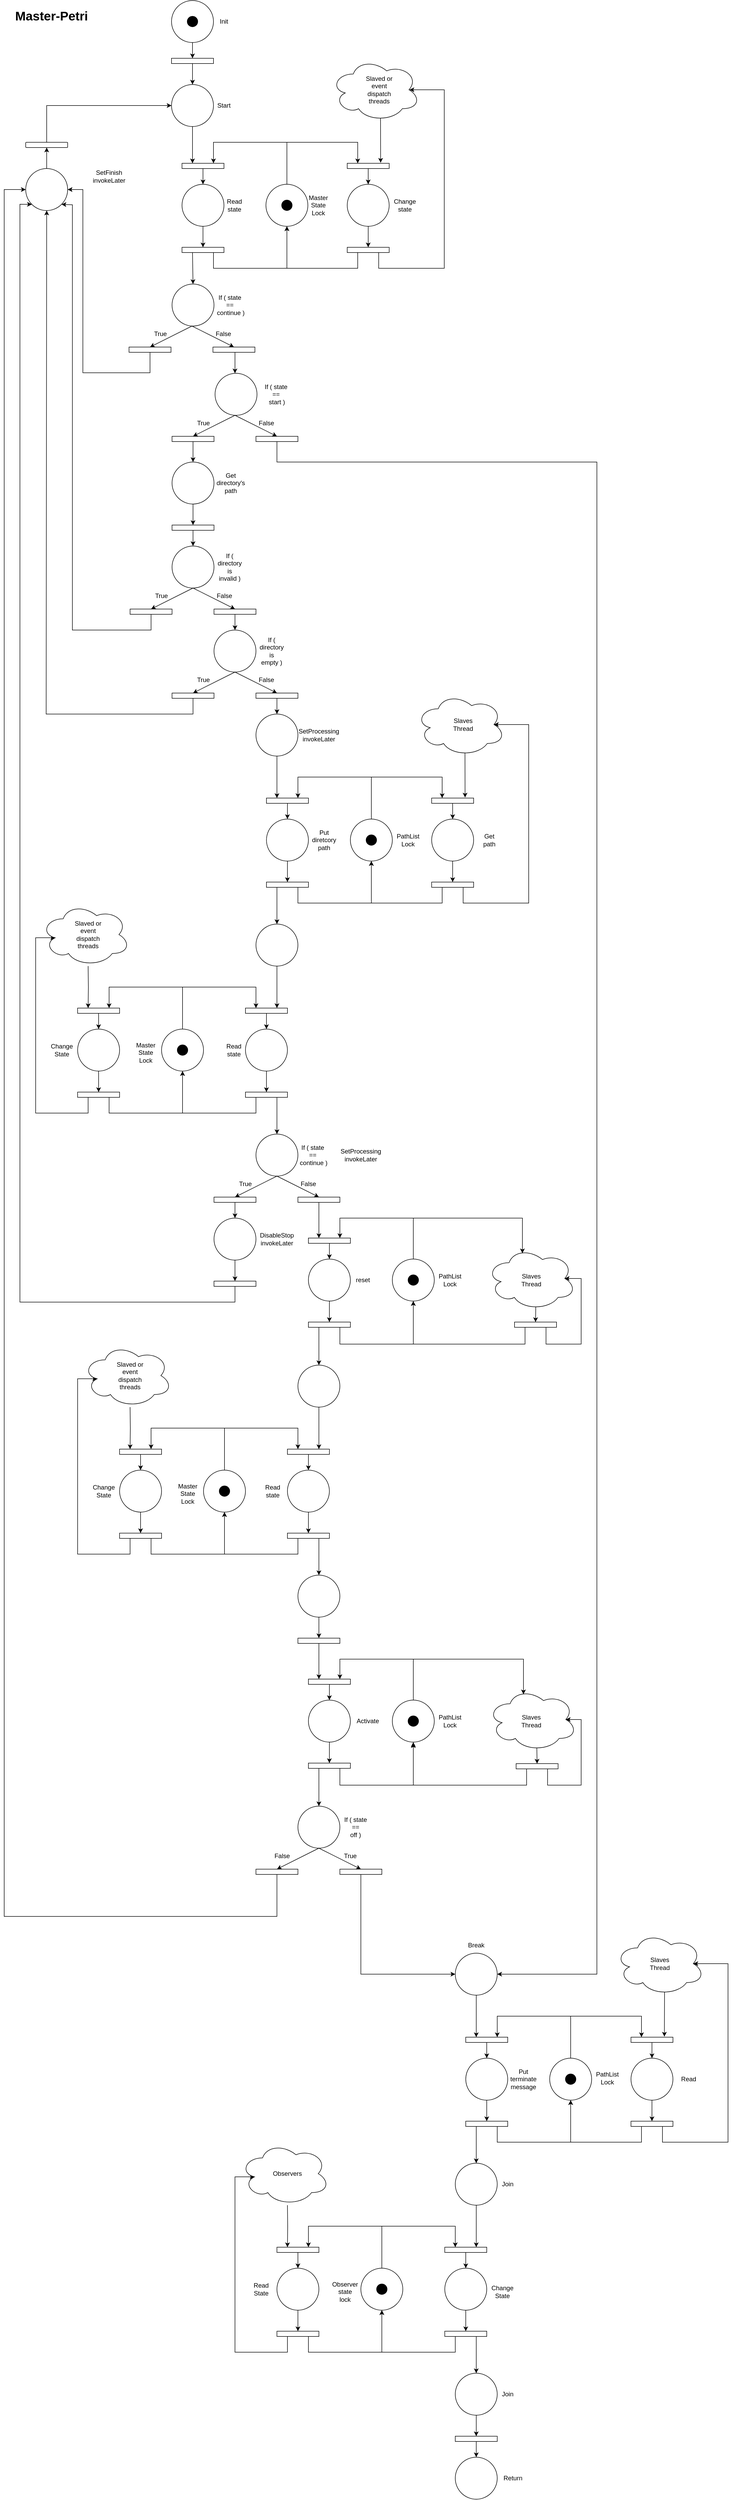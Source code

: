 <mxfile version="21.1.7" type="device">
  <diagram id="0zQz6QYnno5ATx9tujKN" name="Pagina-1">
    <mxGraphModel dx="3887" dy="4089" grid="1" gridSize="10" guides="1" tooltips="1" connect="1" arrows="1" fold="1" page="1" pageScale="1" pageWidth="827" pageHeight="1169" math="0" shadow="0">
      <root>
        <mxCell id="0" />
        <mxCell id="1" parent="0" />
        <mxCell id="uQ_xCeELiff1Q2TgGja5-1" value="" style="ellipse;whiteSpace=wrap;html=1;aspect=fixed;" parent="1" vertex="1">
          <mxGeometry x="19" y="-1239" width="80" height="80" as="geometry" />
        </mxCell>
        <mxCell id="uQ_xCeELiff1Q2TgGja5-2" value="" style="ellipse;whiteSpace=wrap;html=1;aspect=fixed;" parent="1" vertex="1">
          <mxGeometry x="19" y="-1079" width="80" height="80" as="geometry" />
        </mxCell>
        <mxCell id="uQ_xCeELiff1Q2TgGja5-5" value="" style="rounded=0;whiteSpace=wrap;html=1;" parent="1" vertex="1">
          <mxGeometry x="19" y="-1129" width="80" height="10" as="geometry" />
        </mxCell>
        <mxCell id="uQ_xCeELiff1Q2TgGja5-6" value="" style="endArrow=classic;html=1;rounded=0;exitX=0.5;exitY=1;exitDx=0;exitDy=0;entryX=0.5;entryY=0;entryDx=0;entryDy=0;" parent="1" source="uQ_xCeELiff1Q2TgGja5-1" target="uQ_xCeELiff1Q2TgGja5-5" edge="1">
          <mxGeometry width="50" height="50" relative="1" as="geometry">
            <mxPoint x="259" y="-1019" as="sourcePoint" />
            <mxPoint x="309" y="-1069" as="targetPoint" />
          </mxGeometry>
        </mxCell>
        <mxCell id="uQ_xCeELiff1Q2TgGja5-7" value="" style="endArrow=classic;html=1;rounded=0;exitX=0.5;exitY=1;exitDx=0;exitDy=0;entryX=0.5;entryY=0;entryDx=0;entryDy=0;" parent="1" source="uQ_xCeELiff1Q2TgGja5-5" target="uQ_xCeELiff1Q2TgGja5-2" edge="1">
          <mxGeometry width="50" height="50" relative="1" as="geometry">
            <mxPoint x="259" y="-1019" as="sourcePoint" />
            <mxPoint x="309" y="-1069" as="targetPoint" />
          </mxGeometry>
        </mxCell>
        <mxCell id="uQ_xCeELiff1Q2TgGja5-10" value="Start" style="text;html=1;strokeColor=none;fillColor=none;align=center;verticalAlign=middle;whiteSpace=wrap;rounded=0;" parent="1" vertex="1">
          <mxGeometry x="89" y="-1054" width="60" height="30" as="geometry" />
        </mxCell>
        <mxCell id="uQ_xCeELiff1Q2TgGja5-12" value="" style="rounded=0;whiteSpace=wrap;html=1;" parent="1" vertex="1">
          <mxGeometry x="39" y="-929" width="80" height="10" as="geometry" />
        </mxCell>
        <mxCell id="uQ_xCeELiff1Q2TgGja5-14" value="Read state" style="text;html=1;strokeColor=none;fillColor=none;align=center;verticalAlign=middle;whiteSpace=wrap;rounded=0;" parent="1" vertex="1">
          <mxGeometry x="109" y="-864" width="60" height="30" as="geometry" />
        </mxCell>
        <mxCell id="uQ_xCeELiff1Q2TgGja5-15" value="Init" style="text;html=1;strokeColor=none;fillColor=none;align=center;verticalAlign=middle;whiteSpace=wrap;rounded=0;" parent="1" vertex="1">
          <mxGeometry x="89" y="-1214" width="60" height="30" as="geometry" />
        </mxCell>
        <mxCell id="uQ_xCeELiff1Q2TgGja5-16" value="" style="ellipse;whiteSpace=wrap;html=1;aspect=fixed;fillColor=#000000;" parent="1" vertex="1">
          <mxGeometry x="49" y="-1209" width="20" height="20" as="geometry" />
        </mxCell>
        <mxCell id="uQ_xCeELiff1Q2TgGja5-17" value="" style="ellipse;shape=cloud;whiteSpace=wrap;html=1;" parent="1" vertex="1">
          <mxGeometry x="323" y="-1129" width="170" height="120" as="geometry" />
        </mxCell>
        <mxCell id="uQ_xCeELiff1Q2TgGja5-18" value="Slaved or event dispatch&lt;br&gt;threads" style="text;html=1;strokeColor=none;fillColor=none;align=center;verticalAlign=middle;whiteSpace=wrap;rounded=0;" parent="1" vertex="1">
          <mxGeometry x="385" y="-1084" width="60" height="30" as="geometry" />
        </mxCell>
        <mxCell id="uQ_xCeELiff1Q2TgGja5-19" value="&lt;h1&gt;Master-Petri&lt;/h1&gt;" style="text;html=1;strokeColor=none;fillColor=none;spacing=5;spacingTop=-20;whiteSpace=wrap;overflow=hidden;rounded=0;" parent="1" vertex="1">
          <mxGeometry x="-284" y="-1229" width="190" height="120" as="geometry" />
        </mxCell>
        <mxCell id="uQ_xCeELiff1Q2TgGja5-20" value="" style="ellipse;whiteSpace=wrap;html=1;aspect=fixed;" parent="1" vertex="1">
          <mxGeometry x="39" y="-889" width="80" height="80" as="geometry" />
        </mxCell>
        <mxCell id="uQ_xCeELiff1Q2TgGja5-21" value="" style="endArrow=classic;html=1;rounded=0;exitX=0.5;exitY=1;exitDx=0;exitDy=0;" parent="1" source="uQ_xCeELiff1Q2TgGja5-12" target="uQ_xCeELiff1Q2TgGja5-20" edge="1">
          <mxGeometry width="50" height="50" relative="1" as="geometry">
            <mxPoint x="129" y="-889" as="sourcePoint" />
            <mxPoint x="179" y="-939" as="targetPoint" />
          </mxGeometry>
        </mxCell>
        <mxCell id="uQ_xCeELiff1Q2TgGja5-22" value="" style="ellipse;whiteSpace=wrap;html=1;aspect=fixed;" parent="1" vertex="1">
          <mxGeometry x="199" y="-889" width="80" height="80" as="geometry" />
        </mxCell>
        <mxCell id="uQ_xCeELiff1Q2TgGja5-23" value="" style="endArrow=classic;html=1;rounded=0;exitX=0.5;exitY=0;exitDx=0;exitDy=0;entryX=0.75;entryY=0;entryDx=0;entryDy=0;" parent="1" source="uQ_xCeELiff1Q2TgGja5-22" target="uQ_xCeELiff1Q2TgGja5-12" edge="1">
          <mxGeometry width="50" height="50" relative="1" as="geometry">
            <mxPoint x="129" y="-889" as="sourcePoint" />
            <mxPoint x="219" y="-969" as="targetPoint" />
            <Array as="points">
              <mxPoint x="239" y="-969" />
              <mxPoint x="99" y="-969" />
            </Array>
          </mxGeometry>
        </mxCell>
        <mxCell id="uQ_xCeELiff1Q2TgGja5-24" value="" style="ellipse;whiteSpace=wrap;html=1;aspect=fixed;fillColor=#000000;" parent="1" vertex="1">
          <mxGeometry x="229" y="-859" width="20" height="20" as="geometry" />
        </mxCell>
        <mxCell id="uQ_xCeELiff1Q2TgGja5-25" value="" style="edgeStyle=orthogonalEdgeStyle;rounded=0;orthogonalLoop=1;jettySize=auto;html=1;" parent="1" source="uQ_xCeELiff1Q2TgGja5-26" edge="1">
          <mxGeometry relative="1" as="geometry">
            <mxPoint x="394" y="-839.0" as="targetPoint" />
          </mxGeometry>
        </mxCell>
        <mxCell id="uQ_xCeELiff1Q2TgGja5-26" value="" style="rounded=0;whiteSpace=wrap;html=1;" parent="1" vertex="1">
          <mxGeometry x="354" y="-929" width="80" height="10" as="geometry" />
        </mxCell>
        <mxCell id="uQ_xCeELiff1Q2TgGja5-27" value="" style="ellipse;whiteSpace=wrap;html=1;aspect=fixed;" parent="1" vertex="1">
          <mxGeometry x="354" y="-889" width="80" height="80" as="geometry" />
        </mxCell>
        <mxCell id="uQ_xCeELiff1Q2TgGja5-28" value="" style="endArrow=classic;html=1;rounded=0;exitX=0.5;exitY=1;exitDx=0;exitDy=0;" parent="1" source="uQ_xCeELiff1Q2TgGja5-26" target="uQ_xCeELiff1Q2TgGja5-27" edge="1">
          <mxGeometry width="50" height="50" relative="1" as="geometry">
            <mxPoint x="449" y="-889" as="sourcePoint" />
            <mxPoint x="499" y="-939" as="targetPoint" />
          </mxGeometry>
        </mxCell>
        <mxCell id="uQ_xCeELiff1Q2TgGja5-29" value="" style="endArrow=classic;html=1;rounded=0;entryX=0.25;entryY=0;entryDx=0;entryDy=0;" parent="1" target="uQ_xCeELiff1Q2TgGja5-26" edge="1">
          <mxGeometry width="50" height="50" relative="1" as="geometry">
            <mxPoint x="239" y="-889" as="sourcePoint" />
            <mxPoint x="359" y="-969" as="targetPoint" />
            <Array as="points">
              <mxPoint x="239" y="-969" />
              <mxPoint x="374" y="-969" />
            </Array>
          </mxGeometry>
        </mxCell>
        <mxCell id="uQ_xCeELiff1Q2TgGja5-30" value="" style="endArrow=classic;html=1;rounded=0;entryX=0.796;entryY=-0.106;entryDx=0;entryDy=0;entryPerimeter=0;exitX=0.55;exitY=0.95;exitDx=0;exitDy=0;exitPerimeter=0;" parent="1" target="uQ_xCeELiff1Q2TgGja5-26" edge="1">
          <mxGeometry width="50" height="50" relative="1" as="geometry">
            <mxPoint x="417.5" y="-1015" as="sourcePoint" />
            <mxPoint x="359" y="-969" as="targetPoint" />
          </mxGeometry>
        </mxCell>
        <mxCell id="uQ_xCeELiff1Q2TgGja5-31" value="Change&lt;br&gt;state" style="text;html=1;strokeColor=none;fillColor=none;align=center;verticalAlign=middle;whiteSpace=wrap;rounded=0;" parent="1" vertex="1">
          <mxGeometry x="434" y="-864" width="60" height="30" as="geometry" />
        </mxCell>
        <mxCell id="uQ_xCeELiff1Q2TgGja5-32" value="" style="rounded=0;whiteSpace=wrap;html=1;" parent="1" vertex="1">
          <mxGeometry x="39" y="-769" width="80" height="10" as="geometry" />
        </mxCell>
        <mxCell id="uQ_xCeELiff1Q2TgGja5-33" value="" style="endArrow=classic;html=1;rounded=0;exitX=0.5;exitY=1;exitDx=0;exitDy=0;entryX=0.5;entryY=0;entryDx=0;entryDy=0;" parent="1" source="uQ_xCeELiff1Q2TgGja5-20" target="uQ_xCeELiff1Q2TgGja5-32" edge="1">
          <mxGeometry width="50" height="50" relative="1" as="geometry">
            <mxPoint x="259" y="-769" as="sourcePoint" />
            <mxPoint x="309" y="-819" as="targetPoint" />
          </mxGeometry>
        </mxCell>
        <mxCell id="uQ_xCeELiff1Q2TgGja5-34" value="" style="endArrow=classic;html=1;rounded=0;exitX=0.75;exitY=1;exitDx=0;exitDy=0;" parent="1" source="uQ_xCeELiff1Q2TgGja5-32" edge="1">
          <mxGeometry width="50" height="50" relative="1" as="geometry">
            <mxPoint x="79" y="-749" as="sourcePoint" />
            <mxPoint x="239" y="-809" as="targetPoint" />
            <Array as="points">
              <mxPoint x="99" y="-729" />
              <mxPoint x="239" y="-729" />
            </Array>
          </mxGeometry>
        </mxCell>
        <mxCell id="uQ_xCeELiff1Q2TgGja5-35" value="" style="rounded=0;whiteSpace=wrap;html=1;" parent="1" vertex="1">
          <mxGeometry x="354" y="-769" width="80" height="10" as="geometry" />
        </mxCell>
        <mxCell id="uQ_xCeELiff1Q2TgGja5-36" value="" style="endArrow=classic;html=1;rounded=0;exitX=0.5;exitY=1;exitDx=0;exitDy=0;entryX=0.5;entryY=0;entryDx=0;entryDy=0;" parent="1" source="uQ_xCeELiff1Q2TgGja5-27" target="uQ_xCeELiff1Q2TgGja5-35" edge="1">
          <mxGeometry width="50" height="50" relative="1" as="geometry">
            <mxPoint x="59" y="-819" as="sourcePoint" />
            <mxPoint x="109" y="-869" as="targetPoint" />
          </mxGeometry>
        </mxCell>
        <mxCell id="uQ_xCeELiff1Q2TgGja5-37" value="" style="endArrow=classic;html=1;rounded=0;exitX=0.25;exitY=1;exitDx=0;exitDy=0;entryX=0.5;entryY=1;entryDx=0;entryDy=0;" parent="1" source="uQ_xCeELiff1Q2TgGja5-35" target="uQ_xCeELiff1Q2TgGja5-22" edge="1">
          <mxGeometry width="50" height="50" relative="1" as="geometry">
            <mxPoint x="339" y="-729" as="sourcePoint" />
            <mxPoint x="259" y="-799" as="targetPoint" />
            <Array as="points">
              <mxPoint x="374" y="-729" />
              <mxPoint x="239" y="-729" />
            </Array>
          </mxGeometry>
        </mxCell>
        <mxCell id="uQ_xCeELiff1Q2TgGja5-38" value="" style="endArrow=classic;html=1;rounded=0;exitX=0.75;exitY=1;exitDx=0;exitDy=0;entryX=0.875;entryY=0.5;entryDx=0;entryDy=0;entryPerimeter=0;" parent="1" source="uQ_xCeELiff1Q2TgGja5-35" edge="1">
          <mxGeometry width="50" height="50" relative="1" as="geometry">
            <mxPoint x="439" y="-739" as="sourcePoint" />
            <mxPoint x="472.75" y="-1069" as="targetPoint" />
            <Array as="points">
              <mxPoint x="414" y="-729" />
              <mxPoint x="539" y="-729" />
              <mxPoint x="539" y="-1069" />
            </Array>
          </mxGeometry>
        </mxCell>
        <mxCell id="uQ_xCeELiff1Q2TgGja5-39" value="Master&lt;br&gt;State&lt;br&gt;Lock" style="text;html=1;strokeColor=none;fillColor=none;align=center;verticalAlign=middle;whiteSpace=wrap;rounded=0;" parent="1" vertex="1">
          <mxGeometry x="269" y="-864" width="60" height="30" as="geometry" />
        </mxCell>
        <mxCell id="uQ_xCeELiff1Q2TgGja5-40" value="" style="ellipse;whiteSpace=wrap;html=1;aspect=fixed;" parent="1" vertex="1">
          <mxGeometry x="20" y="-200" width="80" height="80" as="geometry" />
        </mxCell>
        <mxCell id="uQ_xCeELiff1Q2TgGja5-42" value="If ( directory&lt;br&gt;is&lt;br&gt;invalid )" style="text;html=1;strokeColor=none;fillColor=none;align=center;verticalAlign=middle;whiteSpace=wrap;rounded=0;" parent="1" vertex="1">
          <mxGeometry x="100" y="-175" width="60" height="30" as="geometry" />
        </mxCell>
        <mxCell id="uQ_xCeELiff1Q2TgGja5-44" value="" style="endArrow=classic;html=1;rounded=0;exitX=0.5;exitY=1;exitDx=0;exitDy=0;" parent="1" source="uQ_xCeELiff1Q2TgGja5-40" edge="1">
          <mxGeometry width="50" height="50" relative="1" as="geometry">
            <mxPoint x="280" as="sourcePoint" />
            <mxPoint x="-20" y="-80" as="targetPoint" />
          </mxGeometry>
        </mxCell>
        <mxCell id="uQ_xCeELiff1Q2TgGja5-45" value="" style="endArrow=classic;html=1;rounded=0;" parent="1" edge="1">
          <mxGeometry width="50" height="50" relative="1" as="geometry">
            <mxPoint x="60" y="-120" as="sourcePoint" />
            <mxPoint x="140" y="-80" as="targetPoint" />
          </mxGeometry>
        </mxCell>
        <mxCell id="uQ_xCeELiff1Q2TgGja5-46" value="" style="rounded=0;whiteSpace=wrap;html=1;" parent="1" vertex="1">
          <mxGeometry x="-60" y="-80" width="80" height="10" as="geometry" />
        </mxCell>
        <mxCell id="uQ_xCeELiff1Q2TgGja5-47" value="" style="rounded=0;whiteSpace=wrap;html=1;" parent="1" vertex="1">
          <mxGeometry x="100" y="-80" width="80" height="10" as="geometry" />
        </mxCell>
        <mxCell id="uQ_xCeELiff1Q2TgGja5-48" value="False" style="text;html=1;strokeColor=none;fillColor=none;align=center;verticalAlign=middle;whiteSpace=wrap;rounded=0;" parent="1" vertex="1">
          <mxGeometry x="90" y="-120" width="60" height="30" as="geometry" />
        </mxCell>
        <mxCell id="uQ_xCeELiff1Q2TgGja5-49" value="True" style="text;html=1;strokeColor=none;fillColor=none;align=center;verticalAlign=middle;whiteSpace=wrap;rounded=0;" parent="1" vertex="1">
          <mxGeometry x="-30" y="-120" width="60" height="30" as="geometry" />
        </mxCell>
        <mxCell id="uQ_xCeELiff1Q2TgGja5-50" value="" style="ellipse;whiteSpace=wrap;html=1;aspect=fixed;" parent="1" vertex="1">
          <mxGeometry x="100" y="-40" width="80" height="80" as="geometry" />
        </mxCell>
        <mxCell id="uQ_xCeELiff1Q2TgGja5-51" value="" style="endArrow=classic;html=1;rounded=0;exitX=0.5;exitY=1;exitDx=0;exitDy=0;entryX=1;entryY=1;entryDx=0;entryDy=0;" parent="1" source="uQ_xCeELiff1Q2TgGja5-46" target="uQ_xCeELiff1Q2TgGja5-53" edge="1">
          <mxGeometry width="50" height="50" relative="1" as="geometry">
            <mxPoint x="280" y="-270" as="sourcePoint" />
            <mxPoint x="-180" y="-520" as="targetPoint" />
            <Array as="points">
              <mxPoint x="-20" y="-40" />
              <mxPoint x="-170" y="-40" />
              <mxPoint x="-170" y="-850" />
            </Array>
          </mxGeometry>
        </mxCell>
        <mxCell id="uQ_xCeELiff1Q2TgGja5-52" value="" style="endArrow=classic;html=1;rounded=0;exitX=0.5;exitY=1;exitDx=0;exitDy=0;entryX=0.5;entryY=0;entryDx=0;entryDy=0;" parent="1" source="uQ_xCeELiff1Q2TgGja5-47" target="uQ_xCeELiff1Q2TgGja5-50" edge="1">
          <mxGeometry width="50" height="50" relative="1" as="geometry">
            <mxPoint x="-10" y="-60" as="sourcePoint" />
            <mxPoint x="-10" y="-30" as="targetPoint" />
          </mxGeometry>
        </mxCell>
        <mxCell id="uQ_xCeELiff1Q2TgGja5-53" value="" style="ellipse;whiteSpace=wrap;html=1;aspect=fixed;" parent="1" vertex="1">
          <mxGeometry x="-259" y="-919" width="80" height="80" as="geometry" />
        </mxCell>
        <mxCell id="uQ_xCeELiff1Q2TgGja5-54" value="SetFinish&lt;br&gt;invokeLater" style="text;html=1;strokeColor=none;fillColor=none;align=center;verticalAlign=middle;whiteSpace=wrap;rounded=0;" parent="1" vertex="1">
          <mxGeometry x="-130" y="-919" width="60" height="30" as="geometry" />
        </mxCell>
        <mxCell id="uQ_xCeELiff1Q2TgGja5-56" value="If ( directory&lt;br&gt;is&lt;br&gt;empty )" style="text;html=1;strokeColor=none;fillColor=none;align=center;verticalAlign=middle;whiteSpace=wrap;rounded=0;" parent="1" vertex="1">
          <mxGeometry x="180" y="-15" width="60" height="30" as="geometry" />
        </mxCell>
        <mxCell id="uQ_xCeELiff1Q2TgGja5-57" value="" style="endArrow=classic;html=1;rounded=0;exitX=0.5;exitY=1;exitDx=0;exitDy=0;" parent="1" edge="1">
          <mxGeometry width="50" height="50" relative="1" as="geometry">
            <mxPoint x="140" y="40" as="sourcePoint" />
            <mxPoint x="60" y="80" as="targetPoint" />
          </mxGeometry>
        </mxCell>
        <mxCell id="uQ_xCeELiff1Q2TgGja5-58" value="" style="endArrow=classic;html=1;rounded=0;" parent="1" edge="1">
          <mxGeometry width="50" height="50" relative="1" as="geometry">
            <mxPoint x="140" y="40" as="sourcePoint" />
            <mxPoint x="220" y="80" as="targetPoint" />
          </mxGeometry>
        </mxCell>
        <mxCell id="uQ_xCeELiff1Q2TgGja5-59" value="" style="rounded=0;whiteSpace=wrap;html=1;" parent="1" vertex="1">
          <mxGeometry x="20" y="80" width="80" height="10" as="geometry" />
        </mxCell>
        <mxCell id="uQ_xCeELiff1Q2TgGja5-60" value="" style="rounded=0;whiteSpace=wrap;html=1;" parent="1" vertex="1">
          <mxGeometry x="180" y="80" width="80" height="10" as="geometry" />
        </mxCell>
        <mxCell id="uQ_xCeELiff1Q2TgGja5-61" value="False" style="text;html=1;strokeColor=none;fillColor=none;align=center;verticalAlign=middle;whiteSpace=wrap;rounded=0;" parent="1" vertex="1">
          <mxGeometry x="170" y="40" width="60" height="30" as="geometry" />
        </mxCell>
        <mxCell id="uQ_xCeELiff1Q2TgGja5-62" value="True" style="text;html=1;strokeColor=none;fillColor=none;align=center;verticalAlign=middle;whiteSpace=wrap;rounded=0;" parent="1" vertex="1">
          <mxGeometry x="50" y="40" width="60" height="30" as="geometry" />
        </mxCell>
        <mxCell id="uQ_xCeELiff1Q2TgGja5-63" value="" style="endArrow=classic;html=1;rounded=0;exitX=0.5;exitY=1;exitDx=0;exitDy=0;entryX=0.5;entryY=1;entryDx=0;entryDy=0;" parent="1" source="uQ_xCeELiff1Q2TgGja5-59" target="uQ_xCeELiff1Q2TgGja5-53" edge="1">
          <mxGeometry width="50" height="50" relative="1" as="geometry">
            <mxPoint x="-210" y="-200" as="sourcePoint" />
            <mxPoint x="-160" y="-250" as="targetPoint" />
            <Array as="points">
              <mxPoint x="60" y="120" />
              <mxPoint x="-220" y="120" />
            </Array>
          </mxGeometry>
        </mxCell>
        <mxCell id="uQ_xCeELiff1Q2TgGja5-64" value="" style="rounded=1;whiteSpace=wrap;html=1;" parent="1" vertex="1">
          <mxGeometry x="-259" y="-969" width="80" height="10" as="geometry" />
        </mxCell>
        <mxCell id="uQ_xCeELiff1Q2TgGja5-65" value="" style="endArrow=classic;html=1;rounded=0;exitX=0.5;exitY=0;exitDx=0;exitDy=0;entryX=0.5;entryY=1;entryDx=0;entryDy=0;" parent="1" source="uQ_xCeELiff1Q2TgGja5-53" target="uQ_xCeELiff1Q2TgGja5-64" edge="1">
          <mxGeometry width="50" height="50" relative="1" as="geometry">
            <mxPoint x="-189" y="-1069" as="sourcePoint" />
            <mxPoint x="-139" y="-1119" as="targetPoint" />
          </mxGeometry>
        </mxCell>
        <mxCell id="uQ_xCeELiff1Q2TgGja5-67" value="" style="ellipse;whiteSpace=wrap;html=1;aspect=fixed;" parent="1" vertex="1">
          <mxGeometry x="180" y="120" width="80" height="80" as="geometry" />
        </mxCell>
        <mxCell id="uQ_xCeELiff1Q2TgGja5-68" value="" style="endArrow=classic;html=1;rounded=0;exitX=0.5;exitY=1;exitDx=0;exitDy=0;entryX=0.5;entryY=0;entryDx=0;entryDy=0;" parent="1" source="uQ_xCeELiff1Q2TgGja5-60" target="uQ_xCeELiff1Q2TgGja5-67" edge="1">
          <mxGeometry width="50" height="50" relative="1" as="geometry">
            <mxPoint x="180" y="210" as="sourcePoint" />
            <mxPoint x="230" y="160" as="targetPoint" />
          </mxGeometry>
        </mxCell>
        <mxCell id="uQ_xCeELiff1Q2TgGja5-69" value="SetProcessing&lt;br&gt;invokeLater" style="text;html=1;strokeColor=none;fillColor=none;align=center;verticalAlign=middle;whiteSpace=wrap;rounded=0;" parent="1" vertex="1">
          <mxGeometry x="270" y="145" width="60" height="30" as="geometry" />
        </mxCell>
        <mxCell id="uQ_xCeELiff1Q2TgGja5-71" value="" style="rounded=0;whiteSpace=wrap;html=1;" parent="1" vertex="1">
          <mxGeometry x="180" y="80" width="80" height="10" as="geometry" />
        </mxCell>
        <mxCell id="uQ_xCeELiff1Q2TgGja5-74" value="" style="rounded=0;whiteSpace=wrap;html=1;" parent="1" vertex="1">
          <mxGeometry x="200" y="280" width="80" height="10" as="geometry" />
        </mxCell>
        <mxCell id="uQ_xCeELiff1Q2TgGja5-75" value="" style="endArrow=classic;html=1;rounded=0;entryX=0.25;entryY=0;entryDx=0;entryDy=0;exitX=0.5;exitY=1;exitDx=0;exitDy=0;" parent="1" target="uQ_xCeELiff1Q2TgGja5-74" edge="1">
          <mxGeometry width="50" height="50" relative="1" as="geometry">
            <mxPoint x="220" y="200" as="sourcePoint" />
            <mxPoint x="470" y="180" as="targetPoint" />
          </mxGeometry>
        </mxCell>
        <mxCell id="uQ_xCeELiff1Q2TgGja5-76" value="Put&lt;br&gt;diretcory&lt;br&gt;path" style="text;html=1;strokeColor=none;fillColor=none;align=center;verticalAlign=middle;whiteSpace=wrap;rounded=0;" parent="1" vertex="1">
          <mxGeometry x="280" y="345" width="60" height="30" as="geometry" />
        </mxCell>
        <mxCell id="uQ_xCeELiff1Q2TgGja5-77" value="" style="ellipse;shape=cloud;whiteSpace=wrap;html=1;" parent="1" vertex="1">
          <mxGeometry x="485" y="80" width="170" height="120" as="geometry" />
        </mxCell>
        <mxCell id="uQ_xCeELiff1Q2TgGja5-78" value="Slaves&lt;br&gt;Thread" style="text;html=1;strokeColor=none;fillColor=none;align=center;verticalAlign=middle;whiteSpace=wrap;rounded=0;" parent="1" vertex="1">
          <mxGeometry x="545" y="125" width="60" height="30" as="geometry" />
        </mxCell>
        <mxCell id="uQ_xCeELiff1Q2TgGja5-79" value="" style="ellipse;whiteSpace=wrap;html=1;aspect=fixed;" parent="1" vertex="1">
          <mxGeometry x="200" y="320" width="80" height="80" as="geometry" />
        </mxCell>
        <mxCell id="uQ_xCeELiff1Q2TgGja5-80" value="" style="endArrow=classic;html=1;rounded=0;exitX=0.5;exitY=1;exitDx=0;exitDy=0;" parent="1" source="uQ_xCeELiff1Q2TgGja5-74" target="uQ_xCeELiff1Q2TgGja5-79" edge="1">
          <mxGeometry width="50" height="50" relative="1" as="geometry">
            <mxPoint x="290" y="320" as="sourcePoint" />
            <mxPoint x="340" y="270" as="targetPoint" />
          </mxGeometry>
        </mxCell>
        <mxCell id="uQ_xCeELiff1Q2TgGja5-81" value="" style="ellipse;whiteSpace=wrap;html=1;aspect=fixed;" parent="1" vertex="1">
          <mxGeometry x="360" y="320" width="80" height="80" as="geometry" />
        </mxCell>
        <mxCell id="uQ_xCeELiff1Q2TgGja5-82" value="" style="endArrow=classic;html=1;rounded=0;exitX=0.5;exitY=0;exitDx=0;exitDy=0;entryX=0.75;entryY=0;entryDx=0;entryDy=0;" parent="1" source="uQ_xCeELiff1Q2TgGja5-81" target="uQ_xCeELiff1Q2TgGja5-74" edge="1">
          <mxGeometry width="50" height="50" relative="1" as="geometry">
            <mxPoint x="290" y="320" as="sourcePoint" />
            <mxPoint x="380" y="240" as="targetPoint" />
            <Array as="points">
              <mxPoint x="400" y="240" />
              <mxPoint x="260" y="240" />
            </Array>
          </mxGeometry>
        </mxCell>
        <mxCell id="uQ_xCeELiff1Q2TgGja5-83" value="" style="ellipse;whiteSpace=wrap;html=1;aspect=fixed;fillColor=#000000;" parent="1" vertex="1">
          <mxGeometry x="390" y="350" width="20" height="20" as="geometry" />
        </mxCell>
        <mxCell id="uQ_xCeELiff1Q2TgGja5-84" value="" style="edgeStyle=orthogonalEdgeStyle;rounded=0;orthogonalLoop=1;jettySize=auto;html=1;" parent="1" source="uQ_xCeELiff1Q2TgGja5-85" edge="1">
          <mxGeometry relative="1" as="geometry">
            <mxPoint x="555" y="370.0" as="targetPoint" />
          </mxGeometry>
        </mxCell>
        <mxCell id="uQ_xCeELiff1Q2TgGja5-85" value="" style="rounded=0;whiteSpace=wrap;html=1;" parent="1" vertex="1">
          <mxGeometry x="515" y="280" width="80" height="10" as="geometry" />
        </mxCell>
        <mxCell id="uQ_xCeELiff1Q2TgGja5-86" value="" style="ellipse;whiteSpace=wrap;html=1;aspect=fixed;" parent="1" vertex="1">
          <mxGeometry x="515" y="320" width="80" height="80" as="geometry" />
        </mxCell>
        <mxCell id="uQ_xCeELiff1Q2TgGja5-87" value="" style="endArrow=classic;html=1;rounded=0;exitX=0.5;exitY=1;exitDx=0;exitDy=0;" parent="1" source="uQ_xCeELiff1Q2TgGja5-85" target="uQ_xCeELiff1Q2TgGja5-86" edge="1">
          <mxGeometry width="50" height="50" relative="1" as="geometry">
            <mxPoint x="610" y="320" as="sourcePoint" />
            <mxPoint x="660" y="270" as="targetPoint" />
          </mxGeometry>
        </mxCell>
        <mxCell id="uQ_xCeELiff1Q2TgGja5-88" value="" style="endArrow=classic;html=1;rounded=0;entryX=0.25;entryY=0;entryDx=0;entryDy=0;" parent="1" target="uQ_xCeELiff1Q2TgGja5-85" edge="1">
          <mxGeometry width="50" height="50" relative="1" as="geometry">
            <mxPoint x="400" y="320" as="sourcePoint" />
            <mxPoint x="520" y="240" as="targetPoint" />
            <Array as="points">
              <mxPoint x="400" y="240" />
              <mxPoint x="535" y="240" />
            </Array>
          </mxGeometry>
        </mxCell>
        <mxCell id="uQ_xCeELiff1Q2TgGja5-89" value="" style="endArrow=classic;html=1;rounded=0;entryX=0.796;entryY=-0.106;entryDx=0;entryDy=0;entryPerimeter=0;exitX=0.55;exitY=0.95;exitDx=0;exitDy=0;exitPerimeter=0;" parent="1" source="uQ_xCeELiff1Q2TgGja5-77" target="uQ_xCeELiff1Q2TgGja5-85" edge="1">
          <mxGeometry width="50" height="50" relative="1" as="geometry">
            <mxPoint x="470" y="290" as="sourcePoint" />
            <mxPoint x="520" y="240" as="targetPoint" />
          </mxGeometry>
        </mxCell>
        <mxCell id="uQ_xCeELiff1Q2TgGja5-90" value="Get&lt;br&gt;path" style="text;html=1;strokeColor=none;fillColor=none;align=center;verticalAlign=middle;whiteSpace=wrap;rounded=0;" parent="1" vertex="1">
          <mxGeometry x="595" y="345" width="60" height="30" as="geometry" />
        </mxCell>
        <mxCell id="uQ_xCeELiff1Q2TgGja5-91" value="" style="rounded=0;whiteSpace=wrap;html=1;" parent="1" vertex="1">
          <mxGeometry x="200" y="440" width="80" height="10" as="geometry" />
        </mxCell>
        <mxCell id="uQ_xCeELiff1Q2TgGja5-92" value="" style="endArrow=classic;html=1;rounded=0;exitX=0.5;exitY=1;exitDx=0;exitDy=0;entryX=0.5;entryY=0;entryDx=0;entryDy=0;" parent="1" source="uQ_xCeELiff1Q2TgGja5-79" target="uQ_xCeELiff1Q2TgGja5-91" edge="1">
          <mxGeometry width="50" height="50" relative="1" as="geometry">
            <mxPoint x="420" y="440" as="sourcePoint" />
            <mxPoint x="470" y="390" as="targetPoint" />
          </mxGeometry>
        </mxCell>
        <mxCell id="uQ_xCeELiff1Q2TgGja5-93" value="" style="endArrow=classic;html=1;rounded=0;exitX=0.75;exitY=1;exitDx=0;exitDy=0;" parent="1" source="uQ_xCeELiff1Q2TgGja5-91" edge="1">
          <mxGeometry width="50" height="50" relative="1" as="geometry">
            <mxPoint x="240" y="460" as="sourcePoint" />
            <mxPoint x="400" y="400" as="targetPoint" />
            <Array as="points">
              <mxPoint x="260" y="480" />
              <mxPoint x="400" y="480" />
            </Array>
          </mxGeometry>
        </mxCell>
        <mxCell id="uQ_xCeELiff1Q2TgGja5-94" value="" style="rounded=0;whiteSpace=wrap;html=1;" parent="1" vertex="1">
          <mxGeometry x="515" y="440" width="80" height="10" as="geometry" />
        </mxCell>
        <mxCell id="uQ_xCeELiff1Q2TgGja5-95" value="" style="endArrow=classic;html=1;rounded=0;exitX=0.5;exitY=1;exitDx=0;exitDy=0;entryX=0.5;entryY=0;entryDx=0;entryDy=0;" parent="1" source="uQ_xCeELiff1Q2TgGja5-86" target="uQ_xCeELiff1Q2TgGja5-94" edge="1">
          <mxGeometry width="50" height="50" relative="1" as="geometry">
            <mxPoint x="220" y="390" as="sourcePoint" />
            <mxPoint x="270" y="340" as="targetPoint" />
          </mxGeometry>
        </mxCell>
        <mxCell id="uQ_xCeELiff1Q2TgGja5-96" value="" style="endArrow=classic;html=1;rounded=0;exitX=0.25;exitY=1;exitDx=0;exitDy=0;entryX=0.5;entryY=1;entryDx=0;entryDy=0;" parent="1" source="uQ_xCeELiff1Q2TgGja5-94" target="uQ_xCeELiff1Q2TgGja5-81" edge="1">
          <mxGeometry width="50" height="50" relative="1" as="geometry">
            <mxPoint x="500" y="480" as="sourcePoint" />
            <mxPoint x="420" y="410" as="targetPoint" />
            <Array as="points">
              <mxPoint x="535" y="480" />
              <mxPoint x="400" y="480" />
            </Array>
          </mxGeometry>
        </mxCell>
        <mxCell id="uQ_xCeELiff1Q2TgGja5-97" value="" style="endArrow=classic;html=1;rounded=0;exitX=0.75;exitY=1;exitDx=0;exitDy=0;entryX=0.875;entryY=0.5;entryDx=0;entryDy=0;entryPerimeter=0;" parent="1" source="uQ_xCeELiff1Q2TgGja5-94" target="uQ_xCeELiff1Q2TgGja5-77" edge="1">
          <mxGeometry width="50" height="50" relative="1" as="geometry">
            <mxPoint x="600" y="470" as="sourcePoint" />
            <mxPoint x="650" y="420" as="targetPoint" />
            <Array as="points">
              <mxPoint x="575" y="480" />
              <mxPoint x="700" y="480" />
              <mxPoint x="700" y="140" />
            </Array>
          </mxGeometry>
        </mxCell>
        <mxCell id="uQ_xCeELiff1Q2TgGja5-98" value="PathList&lt;br&gt;Lock" style="text;html=1;strokeColor=none;fillColor=none;align=center;verticalAlign=middle;whiteSpace=wrap;rounded=0;" parent="1" vertex="1">
          <mxGeometry x="440" y="345" width="60" height="30" as="geometry" />
        </mxCell>
        <mxCell id="uQ_xCeELiff1Q2TgGja5-103" style="edgeStyle=orthogonalEdgeStyle;rounded=0;orthogonalLoop=1;jettySize=auto;html=1;entryX=0.5;entryY=0;entryDx=0;entryDy=0;" parent="1" source="uQ_xCeELiff1Q2TgGja5-100" target="uQ_xCeELiff1Q2TgGja5-102" edge="1">
          <mxGeometry relative="1" as="geometry" />
        </mxCell>
        <mxCell id="uQ_xCeELiff1Q2TgGja5-100" value="" style="ellipse;whiteSpace=wrap;html=1;aspect=fixed;" parent="1" vertex="1">
          <mxGeometry x="20" y="-360" width="80" height="80" as="geometry" />
        </mxCell>
        <mxCell id="uQ_xCeELiff1Q2TgGja5-104" style="edgeStyle=orthogonalEdgeStyle;rounded=0;orthogonalLoop=1;jettySize=auto;html=1;entryX=0.5;entryY=0;entryDx=0;entryDy=0;" parent="1" source="uQ_xCeELiff1Q2TgGja5-102" target="uQ_xCeELiff1Q2TgGja5-40" edge="1">
          <mxGeometry relative="1" as="geometry" />
        </mxCell>
        <mxCell id="uQ_xCeELiff1Q2TgGja5-102" value="" style="rounded=0;whiteSpace=wrap;html=1;" parent="1" vertex="1">
          <mxGeometry x="20" y="-240" width="80" height="10" as="geometry" />
        </mxCell>
        <mxCell id="uQ_xCeELiff1Q2TgGja5-105" value="Get&lt;br&gt;directory&#39;s&lt;br&gt;path" style="text;html=1;strokeColor=none;fillColor=none;align=center;verticalAlign=middle;whiteSpace=wrap;rounded=0;" parent="1" vertex="1">
          <mxGeometry x="102" y="-335" width="60" height="30" as="geometry" />
        </mxCell>
        <mxCell id="uQ_xCeELiff1Q2TgGja5-106" value="" style="endArrow=classic;html=1;rounded=0;exitX=0.25;exitY=1;exitDx=0;exitDy=0;" parent="1" source="uQ_xCeELiff1Q2TgGja5-91" edge="1">
          <mxGeometry width="50" height="50" relative="1" as="geometry">
            <mxPoint x="180" y="610" as="sourcePoint" />
            <mxPoint x="220" y="520" as="targetPoint" />
          </mxGeometry>
        </mxCell>
        <mxCell id="uQ_xCeELiff1Q2TgGja5-132" value="" style="ellipse;whiteSpace=wrap;html=1;aspect=fixed;" parent="1" vertex="1">
          <mxGeometry x="180" y="520" width="80" height="80" as="geometry" />
        </mxCell>
        <mxCell id="uQ_xCeELiff1Q2TgGja5-134" value="" style="ellipse;whiteSpace=wrap;html=1;aspect=fixed;" parent="1" vertex="1">
          <mxGeometry y="720" width="80" height="80" as="geometry" />
        </mxCell>
        <mxCell id="uQ_xCeELiff1Q2TgGja5-150" style="edgeStyle=orthogonalEdgeStyle;rounded=0;orthogonalLoop=1;jettySize=auto;html=1;entryX=0.5;entryY=0;entryDx=0;entryDy=0;" parent="1" source="uQ_xCeELiff1Q2TgGja5-135" target="uQ_xCeELiff1Q2TgGja5-148" edge="1">
          <mxGeometry relative="1" as="geometry" />
        </mxCell>
        <mxCell id="uQ_xCeELiff1Q2TgGja5-135" value="" style="ellipse;whiteSpace=wrap;html=1;aspect=fixed;" parent="1" vertex="1">
          <mxGeometry x="-160" y="720" width="80" height="80" as="geometry" />
        </mxCell>
        <mxCell id="uQ_xCeELiff1Q2TgGja5-151" style="edgeStyle=orthogonalEdgeStyle;rounded=0;orthogonalLoop=1;jettySize=auto;html=1;entryX=0.5;entryY=0;entryDx=0;entryDy=0;" parent="1" source="uQ_xCeELiff1Q2TgGja5-136" target="uQ_xCeELiff1Q2TgGja5-149" edge="1">
          <mxGeometry relative="1" as="geometry" />
        </mxCell>
        <mxCell id="uQ_xCeELiff1Q2TgGja5-136" value="" style="ellipse;whiteSpace=wrap;html=1;aspect=fixed;" parent="1" vertex="1">
          <mxGeometry x="160" y="720" width="80" height="80" as="geometry" />
        </mxCell>
        <mxCell id="uQ_xCeELiff1Q2TgGja5-137" value="" style="endArrow=classic;html=1;rounded=0;exitX=0.5;exitY=1;exitDx=0;exitDy=0;entryX=0.75;entryY=0;entryDx=0;entryDy=0;" parent="1" source="uQ_xCeELiff1Q2TgGja5-132" target="uQ_xCeELiff1Q2TgGja5-138" edge="1">
          <mxGeometry width="50" height="50" relative="1" as="geometry">
            <mxPoint x="180" y="740" as="sourcePoint" />
            <mxPoint x="220" y="640" as="targetPoint" />
          </mxGeometry>
        </mxCell>
        <mxCell id="uQ_xCeELiff1Q2TgGja5-138" value="" style="rounded=0;whiteSpace=wrap;html=1;" parent="1" vertex="1">
          <mxGeometry x="160" y="680" width="80" height="10" as="geometry" />
        </mxCell>
        <mxCell id="uQ_xCeELiff1Q2TgGja5-139" value="" style="endArrow=classic;html=1;rounded=0;exitX=0.5;exitY=1;exitDx=0;exitDy=0;entryX=0.5;entryY=0;entryDx=0;entryDy=0;" parent="1" source="uQ_xCeELiff1Q2TgGja5-138" target="uQ_xCeELiff1Q2TgGja5-136" edge="1">
          <mxGeometry width="50" height="50" relative="1" as="geometry">
            <mxPoint x="160" y="780" as="sourcePoint" />
            <mxPoint x="210" y="730" as="targetPoint" />
          </mxGeometry>
        </mxCell>
        <mxCell id="uQ_xCeELiff1Q2TgGja5-140" value="" style="ellipse;whiteSpace=wrap;html=1;aspect=fixed;fillColor=#000000;" parent="1" vertex="1">
          <mxGeometry x="30" y="750" width="20" height="20" as="geometry" />
        </mxCell>
        <mxCell id="uQ_xCeELiff1Q2TgGja5-141" value="" style="endArrow=classic;html=1;rounded=0;exitX=0.5;exitY=0;exitDx=0;exitDy=0;entryX=0.25;entryY=0;entryDx=0;entryDy=0;" parent="1" source="uQ_xCeELiff1Q2TgGja5-134" target="uQ_xCeELiff1Q2TgGja5-138" edge="1">
          <mxGeometry width="50" height="50" relative="1" as="geometry">
            <mxPoint x="180" y="740" as="sourcePoint" />
            <mxPoint x="230" y="690" as="targetPoint" />
            <Array as="points">
              <mxPoint x="40" y="640" />
              <mxPoint x="180" y="640" />
            </Array>
          </mxGeometry>
        </mxCell>
        <mxCell id="uQ_xCeELiff1Q2TgGja5-142" value="" style="endArrow=classic;html=1;rounded=0;exitX=0.5;exitY=0;exitDx=0;exitDy=0;entryX=0.75;entryY=0;entryDx=0;entryDy=0;" parent="1" source="uQ_xCeELiff1Q2TgGja5-134" target="uQ_xCeELiff1Q2TgGja5-143" edge="1">
          <mxGeometry width="50" height="50" relative="1" as="geometry">
            <mxPoint x="150" y="750" as="sourcePoint" />
            <mxPoint x="-120" y="670" as="targetPoint" />
            <Array as="points">
              <mxPoint x="40" y="640" />
              <mxPoint x="-100" y="640" />
            </Array>
          </mxGeometry>
        </mxCell>
        <mxCell id="uQ_xCeELiff1Q2TgGja5-146" style="edgeStyle=orthogonalEdgeStyle;rounded=0;orthogonalLoop=1;jettySize=auto;html=1;" parent="1" source="uQ_xCeELiff1Q2TgGja5-143" target="uQ_xCeELiff1Q2TgGja5-135" edge="1">
          <mxGeometry relative="1" as="geometry" />
        </mxCell>
        <mxCell id="uQ_xCeELiff1Q2TgGja5-143" value="" style="rounded=0;whiteSpace=wrap;html=1;" parent="1" vertex="1">
          <mxGeometry x="-160" y="680" width="80" height="10" as="geometry" />
        </mxCell>
        <mxCell id="uQ_xCeELiff1Q2TgGja5-145" style="edgeStyle=orthogonalEdgeStyle;rounded=0;orthogonalLoop=1;jettySize=auto;html=1;entryX=0.25;entryY=0;entryDx=0;entryDy=0;" parent="1" target="uQ_xCeELiff1Q2TgGja5-143" edge="1">
          <mxGeometry relative="1" as="geometry">
            <mxPoint x="-140" y="600" as="sourcePoint" />
          </mxGeometry>
        </mxCell>
        <mxCell id="uQ_xCeELiff1Q2TgGja5-148" value="" style="rounded=0;whiteSpace=wrap;html=1;" parent="1" vertex="1">
          <mxGeometry x="-160" y="840" width="80" height="10" as="geometry" />
        </mxCell>
        <mxCell id="uQ_xCeELiff1Q2TgGja5-149" value="" style="rounded=0;whiteSpace=wrap;html=1;" parent="1" vertex="1">
          <mxGeometry x="160" y="840" width="80" height="10" as="geometry" />
        </mxCell>
        <mxCell id="uQ_xCeELiff1Q2TgGja5-152" value="" style="endArrow=classic;html=1;rounded=0;exitX=0.75;exitY=1;exitDx=0;exitDy=0;entryX=0.5;entryY=1;entryDx=0;entryDy=0;" parent="1" source="uQ_xCeELiff1Q2TgGja5-148" target="uQ_xCeELiff1Q2TgGja5-134" edge="1">
          <mxGeometry width="50" height="50" relative="1" as="geometry">
            <mxPoint x="-20" y="850" as="sourcePoint" />
            <mxPoint x="30" y="800" as="targetPoint" />
            <Array as="points">
              <mxPoint x="-100" y="880" />
              <mxPoint x="40" y="880" />
            </Array>
          </mxGeometry>
        </mxCell>
        <mxCell id="uQ_xCeELiff1Q2TgGja5-153" value="" style="endArrow=classic;html=1;rounded=0;exitX=0.25;exitY=1;exitDx=0;exitDy=0;entryX=0.5;entryY=1;entryDx=0;entryDy=0;" parent="1" source="uQ_xCeELiff1Q2TgGja5-149" target="uQ_xCeELiff1Q2TgGja5-134" edge="1">
          <mxGeometry width="50" height="50" relative="1" as="geometry">
            <mxPoint x="-20" y="850" as="sourcePoint" />
            <mxPoint x="30" y="800" as="targetPoint" />
            <Array as="points">
              <mxPoint x="180" y="880" />
              <mxPoint x="40" y="880" />
            </Array>
          </mxGeometry>
        </mxCell>
        <mxCell id="uQ_xCeELiff1Q2TgGja5-154" value="" style="endArrow=classic;html=1;rounded=0;exitX=0.25;exitY=1;exitDx=0;exitDy=0;entryX=0.16;entryY=0.55;entryDx=0;entryDy=0;entryPerimeter=0;" parent="1" source="uQ_xCeELiff1Q2TgGja5-148" target="uQ_xCeELiff1Q2TgGja5-155" edge="1">
          <mxGeometry width="50" height="50" relative="1" as="geometry">
            <mxPoint x="-20" y="850" as="sourcePoint" />
            <mxPoint x="-191" y="555" as="targetPoint" />
            <Array as="points">
              <mxPoint x="-140" y="880" />
              <mxPoint x="-240" y="880" />
              <mxPoint x="-240" y="546" />
            </Array>
          </mxGeometry>
        </mxCell>
        <mxCell id="uQ_xCeELiff1Q2TgGja5-155" value="" style="ellipse;shape=cloud;whiteSpace=wrap;html=1;" parent="1" vertex="1">
          <mxGeometry x="-230" y="480" width="170" height="120" as="geometry" />
        </mxCell>
        <mxCell id="uQ_xCeELiff1Q2TgGja5-156" value="Slaved or event dispatch&lt;br&gt;threads" style="text;html=1;strokeColor=none;fillColor=none;align=center;verticalAlign=middle;whiteSpace=wrap;rounded=0;" parent="1" vertex="1">
          <mxGeometry x="-170" y="525" width="60" height="30" as="geometry" />
        </mxCell>
        <mxCell id="uQ_xCeELiff1Q2TgGja5-157" value="Change&lt;br&gt;State" style="text;html=1;strokeColor=none;fillColor=none;align=center;verticalAlign=middle;whiteSpace=wrap;rounded=0;" parent="1" vertex="1">
          <mxGeometry x="-220" y="745" width="60" height="30" as="geometry" />
        </mxCell>
        <mxCell id="uQ_xCeELiff1Q2TgGja5-158" value="Master&lt;br&gt;State&lt;br&gt;Lock" style="text;html=1;strokeColor=none;fillColor=none;align=center;verticalAlign=middle;whiteSpace=wrap;rounded=0;" parent="1" vertex="1">
          <mxGeometry x="-60" y="750" width="60" height="30" as="geometry" />
        </mxCell>
        <mxCell id="uQ_xCeELiff1Q2TgGja5-159" value="Read state" style="text;html=1;strokeColor=none;fillColor=none;align=center;verticalAlign=middle;whiteSpace=wrap;rounded=0;" parent="1" vertex="1">
          <mxGeometry x="108" y="745" width="60" height="30" as="geometry" />
        </mxCell>
        <mxCell id="uQ_xCeELiff1Q2TgGja5-160" value="" style="endArrow=classic;html=1;rounded=0;exitX=0.75;exitY=1;exitDx=0;exitDy=0;" parent="1" source="uQ_xCeELiff1Q2TgGja5-149" edge="1">
          <mxGeometry width="50" height="50" relative="1" as="geometry">
            <mxPoint x="240" y="870" as="sourcePoint" />
            <mxPoint x="220" y="920" as="targetPoint" />
          </mxGeometry>
        </mxCell>
        <mxCell id="uQ_xCeELiff1Q2TgGja5-161" value="" style="ellipse;whiteSpace=wrap;html=1;aspect=fixed;" parent="1" vertex="1">
          <mxGeometry x="180" y="920" width="80" height="80" as="geometry" />
        </mxCell>
        <mxCell id="uQ_xCeELiff1Q2TgGja5-163" value="If ( state&amp;nbsp;&lt;br&gt;==&amp;nbsp;&lt;br&gt;continue )" style="text;html=1;strokeColor=none;fillColor=none;align=center;verticalAlign=middle;whiteSpace=wrap;rounded=0;" parent="1" vertex="1">
          <mxGeometry x="260" y="945" width="60" height="30" as="geometry" />
        </mxCell>
        <mxCell id="uQ_xCeELiff1Q2TgGja5-164" value="" style="endArrow=classic;html=1;rounded=0;exitX=0.5;exitY=1;exitDx=0;exitDy=0;" parent="1" edge="1">
          <mxGeometry width="50" height="50" relative="1" as="geometry">
            <mxPoint x="220" y="1000" as="sourcePoint" />
            <mxPoint x="140" y="1040" as="targetPoint" />
          </mxGeometry>
        </mxCell>
        <mxCell id="uQ_xCeELiff1Q2TgGja5-165" value="" style="endArrow=classic;html=1;rounded=0;" parent="1" edge="1">
          <mxGeometry width="50" height="50" relative="1" as="geometry">
            <mxPoint x="220" y="1000" as="sourcePoint" />
            <mxPoint x="300" y="1040" as="targetPoint" />
          </mxGeometry>
        </mxCell>
        <mxCell id="uQ_xCeELiff1Q2TgGja5-166" value="" style="rounded=0;whiteSpace=wrap;html=1;" parent="1" vertex="1">
          <mxGeometry x="100" y="1040" width="80" height="10" as="geometry" />
        </mxCell>
        <mxCell id="uQ_xCeELiff1Q2TgGja5-167" value="" style="rounded=0;whiteSpace=wrap;html=1;" parent="1" vertex="1">
          <mxGeometry x="260" y="1040" width="80" height="10" as="geometry" />
        </mxCell>
        <mxCell id="uQ_xCeELiff1Q2TgGja5-168" value="False" style="text;html=1;strokeColor=none;fillColor=none;align=center;verticalAlign=middle;whiteSpace=wrap;rounded=0;" parent="1" vertex="1">
          <mxGeometry x="250" y="1000" width="60" height="30" as="geometry" />
        </mxCell>
        <mxCell id="uQ_xCeELiff1Q2TgGja5-169" value="True" style="text;html=1;strokeColor=none;fillColor=none;align=center;verticalAlign=middle;whiteSpace=wrap;rounded=0;" parent="1" vertex="1">
          <mxGeometry x="130" y="1000" width="60" height="30" as="geometry" />
        </mxCell>
        <mxCell id="uQ_xCeELiff1Q2TgGja5-170" value="" style="endArrow=classic;html=1;rounded=0;exitX=0.5;exitY=1;exitDx=0;exitDy=0;entryX=0.25;entryY=0;entryDx=0;entryDy=0;" parent="1" source="uQ_xCeELiff1Q2TgGja5-167" target="uQ_xCeELiff1Q2TgGja5-184" edge="1">
          <mxGeometry width="50" height="50" relative="1" as="geometry">
            <mxPoint x="260" y="1170" as="sourcePoint" />
            <mxPoint x="300" y="1080" as="targetPoint" />
          </mxGeometry>
        </mxCell>
        <mxCell id="uQ_xCeELiff1Q2TgGja5-171" value="" style="rounded=0;whiteSpace=wrap;html=1;" parent="1" vertex="1">
          <mxGeometry x="260" y="1040" width="80" height="10" as="geometry" />
        </mxCell>
        <mxCell id="uQ_xCeELiff1Q2TgGja5-172" value="" style="ellipse;whiteSpace=wrap;html=1;aspect=fixed;" parent="1" vertex="1">
          <mxGeometry x="100" y="1080" width="80" height="80" as="geometry" />
        </mxCell>
        <mxCell id="uQ_xCeELiff1Q2TgGja5-173" value="" style="endArrow=classic;html=1;rounded=0;exitX=0.5;exitY=1;exitDx=0;exitDy=0;entryX=0.5;entryY=0;entryDx=0;entryDy=0;" parent="1" source="uQ_xCeELiff1Q2TgGja5-166" target="uQ_xCeELiff1Q2TgGja5-172" edge="1">
          <mxGeometry width="50" height="50" relative="1" as="geometry">
            <mxPoint x="90" y="1070" as="sourcePoint" />
            <mxPoint x="140" y="1020" as="targetPoint" />
          </mxGeometry>
        </mxCell>
        <mxCell id="uQ_xCeELiff1Q2TgGja5-174" value="DisableStop&lt;br&gt;invokeLater" style="text;html=1;strokeColor=none;fillColor=none;align=center;verticalAlign=middle;whiteSpace=wrap;rounded=0;" parent="1" vertex="1">
          <mxGeometry x="190" y="1105" width="60" height="30" as="geometry" />
        </mxCell>
        <mxCell id="uQ_xCeELiff1Q2TgGja5-175" value="" style="rounded=0;whiteSpace=wrap;html=1;" parent="1" vertex="1">
          <mxGeometry x="100" y="1200" width="80" height="10" as="geometry" />
        </mxCell>
        <mxCell id="uQ_xCeELiff1Q2TgGja5-176" value="" style="endArrow=classic;html=1;rounded=0;exitX=0.5;exitY=1;exitDx=0;exitDy=0;entryX=0.5;entryY=0;entryDx=0;entryDy=0;" parent="1" source="uQ_xCeELiff1Q2TgGja5-172" target="uQ_xCeELiff1Q2TgGja5-175" edge="1">
          <mxGeometry width="50" height="50" relative="1" as="geometry">
            <mxPoint x="280" y="1200" as="sourcePoint" />
            <mxPoint x="330" y="1150" as="targetPoint" />
          </mxGeometry>
        </mxCell>
        <mxCell id="uQ_xCeELiff1Q2TgGja5-177" value="" style="endArrow=classic;html=1;rounded=0;exitX=0.5;exitY=1;exitDx=0;exitDy=0;entryX=0;entryY=1;entryDx=0;entryDy=0;" parent="1" source="uQ_xCeELiff1Q2TgGja5-175" edge="1" target="uQ_xCeELiff1Q2TgGja5-53">
          <mxGeometry width="50" height="50" relative="1" as="geometry">
            <mxPoint x="280" y="1200" as="sourcePoint" />
            <mxPoint x="-250" y="-1100" as="targetPoint" />
            <Array as="points">
              <mxPoint x="140" y="1240" />
              <mxPoint x="-270" y="1240" />
              <mxPoint x="-270" y="-851" />
            </Array>
          </mxGeometry>
        </mxCell>
        <mxCell id="uQ_xCeELiff1Q2TgGja5-183" value="SetProcessing&lt;br&gt;invokeLater" style="text;html=1;strokeColor=none;fillColor=none;align=center;verticalAlign=middle;whiteSpace=wrap;rounded=0;" parent="1" vertex="1">
          <mxGeometry x="350" y="945" width="60" height="30" as="geometry" />
        </mxCell>
        <mxCell id="uQ_xCeELiff1Q2TgGja5-184" value="" style="rounded=0;whiteSpace=wrap;html=1;" parent="1" vertex="1">
          <mxGeometry x="280" y="1118" width="80" height="10" as="geometry" />
        </mxCell>
        <mxCell id="uQ_xCeELiff1Q2TgGja5-186" value="reset" style="text;html=1;strokeColor=none;fillColor=none;align=center;verticalAlign=middle;whiteSpace=wrap;rounded=0;" parent="1" vertex="1">
          <mxGeometry x="354" y="1183" width="60" height="30" as="geometry" />
        </mxCell>
        <mxCell id="uQ_xCeELiff1Q2TgGja5-188" value="" style="ellipse;whiteSpace=wrap;html=1;aspect=fixed;" parent="1" vertex="1">
          <mxGeometry x="280" y="1158" width="80" height="80" as="geometry" />
        </mxCell>
        <mxCell id="uQ_xCeELiff1Q2TgGja5-189" value="" style="endArrow=classic;html=1;rounded=0;exitX=0.5;exitY=1;exitDx=0;exitDy=0;" parent="1" source="uQ_xCeELiff1Q2TgGja5-184" target="uQ_xCeELiff1Q2TgGja5-188" edge="1">
          <mxGeometry width="50" height="50" relative="1" as="geometry">
            <mxPoint x="370" y="1158" as="sourcePoint" />
            <mxPoint x="420" y="1108" as="targetPoint" />
          </mxGeometry>
        </mxCell>
        <mxCell id="uQ_xCeELiff1Q2TgGja5-190" value="" style="ellipse;whiteSpace=wrap;html=1;aspect=fixed;" parent="1" vertex="1">
          <mxGeometry x="440" y="1158" width="80" height="80" as="geometry" />
        </mxCell>
        <mxCell id="uQ_xCeELiff1Q2TgGja5-191" value="" style="endArrow=classic;html=1;rounded=0;exitX=0.5;exitY=0;exitDx=0;exitDy=0;entryX=0.75;entryY=0;entryDx=0;entryDy=0;" parent="1" source="uQ_xCeELiff1Q2TgGja5-190" target="uQ_xCeELiff1Q2TgGja5-184" edge="1">
          <mxGeometry width="50" height="50" relative="1" as="geometry">
            <mxPoint x="370" y="1120" as="sourcePoint" />
            <mxPoint x="460" y="1040" as="targetPoint" />
            <Array as="points">
              <mxPoint x="480" y="1080" />
              <mxPoint x="340" y="1080" />
            </Array>
          </mxGeometry>
        </mxCell>
        <mxCell id="uQ_xCeELiff1Q2TgGja5-192" value="" style="ellipse;whiteSpace=wrap;html=1;aspect=fixed;fillColor=#000000;" parent="1" vertex="1">
          <mxGeometry x="470" y="1188" width="20" height="20" as="geometry" />
        </mxCell>
        <mxCell id="uQ_xCeELiff1Q2TgGja5-194" value="" style="rounded=0;whiteSpace=wrap;html=1;" parent="1" vertex="1">
          <mxGeometry x="673" y="1278" width="80" height="10" as="geometry" />
        </mxCell>
        <mxCell id="uQ_xCeELiff1Q2TgGja5-199" value="getPath" style="text;html=1;strokeColor=none;fillColor=none;align=center;verticalAlign=middle;whiteSpace=wrap;rounded=0;" parent="1" vertex="1">
          <mxGeometry x="675" y="1183" width="60" height="30" as="geometry" />
        </mxCell>
        <mxCell id="uQ_xCeELiff1Q2TgGja5-200" value="" style="rounded=0;whiteSpace=wrap;html=1;" parent="1" vertex="1">
          <mxGeometry x="280" y="1278" width="80" height="10" as="geometry" />
        </mxCell>
        <mxCell id="uQ_xCeELiff1Q2TgGja5-201" value="" style="endArrow=classic;html=1;rounded=0;exitX=0.5;exitY=1;exitDx=0;exitDy=0;entryX=0.5;entryY=0;entryDx=0;entryDy=0;" parent="1" source="uQ_xCeELiff1Q2TgGja5-188" target="uQ_xCeELiff1Q2TgGja5-200" edge="1">
          <mxGeometry width="50" height="50" relative="1" as="geometry">
            <mxPoint x="500" y="1278" as="sourcePoint" />
            <mxPoint x="550" y="1228" as="targetPoint" />
          </mxGeometry>
        </mxCell>
        <mxCell id="uQ_xCeELiff1Q2TgGja5-202" value="" style="endArrow=classic;html=1;rounded=0;exitX=0.75;exitY=1;exitDx=0;exitDy=0;" parent="1" source="uQ_xCeELiff1Q2TgGja5-200" edge="1">
          <mxGeometry width="50" height="50" relative="1" as="geometry">
            <mxPoint x="320" y="1298" as="sourcePoint" />
            <mxPoint x="480" y="1238" as="targetPoint" />
            <Array as="points">
              <mxPoint x="340" y="1320" />
              <mxPoint x="480" y="1320" />
            </Array>
          </mxGeometry>
        </mxCell>
        <mxCell id="uQ_xCeELiff1Q2TgGja5-207" value="PathList&lt;br&gt;Lock" style="text;html=1;strokeColor=none;fillColor=none;align=center;verticalAlign=middle;whiteSpace=wrap;rounded=0;" parent="1" vertex="1">
          <mxGeometry x="520" y="1183" width="60" height="30" as="geometry" />
        </mxCell>
        <mxCell id="uQ_xCeELiff1Q2TgGja5-208" value="" style="ellipse;shape=cloud;whiteSpace=wrap;html=1;" parent="1" vertex="1">
          <mxGeometry x="620" y="1135" width="170" height="120" as="geometry" />
        </mxCell>
        <mxCell id="uQ_xCeELiff1Q2TgGja5-216" value="Slaves&lt;br&gt;Thread" style="text;html=1;strokeColor=none;fillColor=none;align=center;verticalAlign=middle;whiteSpace=wrap;rounded=0;" parent="1" vertex="1">
          <mxGeometry x="675" y="1183" width="60" height="30" as="geometry" />
        </mxCell>
        <mxCell id="uQ_xCeELiff1Q2TgGja5-217" value="" style="endArrow=classic;html=1;rounded=0;exitX=0.25;exitY=1;exitDx=0;exitDy=0;" parent="1" source="uQ_xCeELiff1Q2TgGja5-200" edge="1">
          <mxGeometry width="50" height="50" relative="1" as="geometry">
            <mxPoint x="570" y="1190" as="sourcePoint" />
            <mxPoint x="300" y="1360" as="targetPoint" />
          </mxGeometry>
        </mxCell>
        <mxCell id="uQ_xCeELiff1Q2TgGja5-218" value="" style="ellipse;whiteSpace=wrap;html=1;aspect=fixed;" parent="1" vertex="1">
          <mxGeometry x="260" y="1360" width="80" height="80" as="geometry" />
        </mxCell>
        <mxCell id="uQ_xCeELiff1Q2TgGja5-219" value="" style="ellipse;whiteSpace=wrap;html=1;aspect=fixed;" parent="1" vertex="1">
          <mxGeometry x="80" y="1560" width="80" height="80" as="geometry" />
        </mxCell>
        <mxCell id="uQ_xCeELiff1Q2TgGja5-220" style="edgeStyle=orthogonalEdgeStyle;rounded=0;orthogonalLoop=1;jettySize=auto;html=1;entryX=0.5;entryY=0;entryDx=0;entryDy=0;" parent="1" source="uQ_xCeELiff1Q2TgGja5-221" target="uQ_xCeELiff1Q2TgGja5-233" edge="1">
          <mxGeometry relative="1" as="geometry" />
        </mxCell>
        <mxCell id="uQ_xCeELiff1Q2TgGja5-221" value="" style="ellipse;whiteSpace=wrap;html=1;aspect=fixed;" parent="1" vertex="1">
          <mxGeometry x="-80" y="1560" width="80" height="80" as="geometry" />
        </mxCell>
        <mxCell id="uQ_xCeELiff1Q2TgGja5-222" style="edgeStyle=orthogonalEdgeStyle;rounded=0;orthogonalLoop=1;jettySize=auto;html=1;entryX=0.5;entryY=0;entryDx=0;entryDy=0;" parent="1" source="uQ_xCeELiff1Q2TgGja5-223" target="uQ_xCeELiff1Q2TgGja5-234" edge="1">
          <mxGeometry relative="1" as="geometry" />
        </mxCell>
        <mxCell id="uQ_xCeELiff1Q2TgGja5-223" value="" style="ellipse;whiteSpace=wrap;html=1;aspect=fixed;" parent="1" vertex="1">
          <mxGeometry x="240" y="1560" width="80" height="80" as="geometry" />
        </mxCell>
        <mxCell id="uQ_xCeELiff1Q2TgGja5-224" value="" style="endArrow=classic;html=1;rounded=0;exitX=0.5;exitY=1;exitDx=0;exitDy=0;entryX=0.75;entryY=0;entryDx=0;entryDy=0;" parent="1" source="uQ_xCeELiff1Q2TgGja5-218" target="uQ_xCeELiff1Q2TgGja5-225" edge="1">
          <mxGeometry width="50" height="50" relative="1" as="geometry">
            <mxPoint x="260" y="1580" as="sourcePoint" />
            <mxPoint x="300" y="1480" as="targetPoint" />
          </mxGeometry>
        </mxCell>
        <mxCell id="uQ_xCeELiff1Q2TgGja5-225" value="" style="rounded=0;whiteSpace=wrap;html=1;" parent="1" vertex="1">
          <mxGeometry x="240" y="1520" width="80" height="10" as="geometry" />
        </mxCell>
        <mxCell id="uQ_xCeELiff1Q2TgGja5-226" value="" style="endArrow=classic;html=1;rounded=0;exitX=0.5;exitY=1;exitDx=0;exitDy=0;entryX=0.5;entryY=0;entryDx=0;entryDy=0;" parent="1" source="uQ_xCeELiff1Q2TgGja5-225" target="uQ_xCeELiff1Q2TgGja5-223" edge="1">
          <mxGeometry width="50" height="50" relative="1" as="geometry">
            <mxPoint x="240" y="1620" as="sourcePoint" />
            <mxPoint x="290" y="1570" as="targetPoint" />
          </mxGeometry>
        </mxCell>
        <mxCell id="uQ_xCeELiff1Q2TgGja5-227" value="" style="ellipse;whiteSpace=wrap;html=1;aspect=fixed;fillColor=#000000;" parent="1" vertex="1">
          <mxGeometry x="110" y="1590" width="20" height="20" as="geometry" />
        </mxCell>
        <mxCell id="uQ_xCeELiff1Q2TgGja5-228" value="" style="endArrow=classic;html=1;rounded=0;exitX=0.5;exitY=0;exitDx=0;exitDy=0;entryX=0.25;entryY=0;entryDx=0;entryDy=0;" parent="1" source="uQ_xCeELiff1Q2TgGja5-219" target="uQ_xCeELiff1Q2TgGja5-225" edge="1">
          <mxGeometry width="50" height="50" relative="1" as="geometry">
            <mxPoint x="260" y="1580" as="sourcePoint" />
            <mxPoint x="310" y="1530" as="targetPoint" />
            <Array as="points">
              <mxPoint x="120" y="1480" />
              <mxPoint x="260" y="1480" />
            </Array>
          </mxGeometry>
        </mxCell>
        <mxCell id="uQ_xCeELiff1Q2TgGja5-229" value="" style="endArrow=classic;html=1;rounded=0;exitX=0.5;exitY=0;exitDx=0;exitDy=0;entryX=0.75;entryY=0;entryDx=0;entryDy=0;" parent="1" source="uQ_xCeELiff1Q2TgGja5-219" target="uQ_xCeELiff1Q2TgGja5-231" edge="1">
          <mxGeometry width="50" height="50" relative="1" as="geometry">
            <mxPoint x="230" y="1590" as="sourcePoint" />
            <mxPoint x="-40" y="1510" as="targetPoint" />
            <Array as="points">
              <mxPoint x="120" y="1480" />
              <mxPoint x="-20" y="1480" />
            </Array>
          </mxGeometry>
        </mxCell>
        <mxCell id="uQ_xCeELiff1Q2TgGja5-230" style="edgeStyle=orthogonalEdgeStyle;rounded=0;orthogonalLoop=1;jettySize=auto;html=1;" parent="1" source="uQ_xCeELiff1Q2TgGja5-231" target="uQ_xCeELiff1Q2TgGja5-221" edge="1">
          <mxGeometry relative="1" as="geometry" />
        </mxCell>
        <mxCell id="uQ_xCeELiff1Q2TgGja5-231" value="" style="rounded=0;whiteSpace=wrap;html=1;" parent="1" vertex="1">
          <mxGeometry x="-80" y="1520" width="80" height="10" as="geometry" />
        </mxCell>
        <mxCell id="uQ_xCeELiff1Q2TgGja5-232" style="edgeStyle=orthogonalEdgeStyle;rounded=0;orthogonalLoop=1;jettySize=auto;html=1;entryX=0.25;entryY=0;entryDx=0;entryDy=0;" parent="1" target="uQ_xCeELiff1Q2TgGja5-231" edge="1">
          <mxGeometry relative="1" as="geometry">
            <mxPoint x="-60" y="1440" as="sourcePoint" />
          </mxGeometry>
        </mxCell>
        <mxCell id="uQ_xCeELiff1Q2TgGja5-233" value="" style="rounded=0;whiteSpace=wrap;html=1;" parent="1" vertex="1">
          <mxGeometry x="-80" y="1680" width="80" height="10" as="geometry" />
        </mxCell>
        <mxCell id="uQ_xCeELiff1Q2TgGja5-234" value="" style="rounded=0;whiteSpace=wrap;html=1;" parent="1" vertex="1">
          <mxGeometry x="240" y="1680" width="80" height="10" as="geometry" />
        </mxCell>
        <mxCell id="uQ_xCeELiff1Q2TgGja5-235" value="" style="endArrow=classic;html=1;rounded=0;exitX=0.75;exitY=1;exitDx=0;exitDy=0;entryX=0.5;entryY=1;entryDx=0;entryDy=0;" parent="1" source="uQ_xCeELiff1Q2TgGja5-233" target="uQ_xCeELiff1Q2TgGja5-219" edge="1">
          <mxGeometry width="50" height="50" relative="1" as="geometry">
            <mxPoint x="60" y="1690" as="sourcePoint" />
            <mxPoint x="110" y="1640" as="targetPoint" />
            <Array as="points">
              <mxPoint x="-20" y="1720" />
              <mxPoint x="120" y="1720" />
            </Array>
          </mxGeometry>
        </mxCell>
        <mxCell id="uQ_xCeELiff1Q2TgGja5-236" value="" style="endArrow=classic;html=1;rounded=0;exitX=0.25;exitY=1;exitDx=0;exitDy=0;entryX=0.5;entryY=1;entryDx=0;entryDy=0;" parent="1" source="uQ_xCeELiff1Q2TgGja5-234" target="uQ_xCeELiff1Q2TgGja5-219" edge="1">
          <mxGeometry width="50" height="50" relative="1" as="geometry">
            <mxPoint x="60" y="1690" as="sourcePoint" />
            <mxPoint x="110" y="1640" as="targetPoint" />
            <Array as="points">
              <mxPoint x="260" y="1720" />
              <mxPoint x="120" y="1720" />
            </Array>
          </mxGeometry>
        </mxCell>
        <mxCell id="uQ_xCeELiff1Q2TgGja5-237" value="" style="endArrow=classic;html=1;rounded=0;exitX=0.25;exitY=1;exitDx=0;exitDy=0;entryX=0.16;entryY=0.55;entryDx=0;entryDy=0;entryPerimeter=0;" parent="1" source="uQ_xCeELiff1Q2TgGja5-233" target="uQ_xCeELiff1Q2TgGja5-238" edge="1">
          <mxGeometry width="50" height="50" relative="1" as="geometry">
            <mxPoint x="60" y="1690" as="sourcePoint" />
            <mxPoint x="-111" y="1395" as="targetPoint" />
            <Array as="points">
              <mxPoint x="-60" y="1720" />
              <mxPoint x="-160" y="1720" />
              <mxPoint x="-160" y="1386" />
            </Array>
          </mxGeometry>
        </mxCell>
        <mxCell id="uQ_xCeELiff1Q2TgGja5-238" value="" style="ellipse;shape=cloud;whiteSpace=wrap;html=1;" parent="1" vertex="1">
          <mxGeometry x="-150" y="1320" width="170" height="120" as="geometry" />
        </mxCell>
        <mxCell id="uQ_xCeELiff1Q2TgGja5-239" value="Slaved or event dispatch&lt;br&gt;threads" style="text;html=1;strokeColor=none;fillColor=none;align=center;verticalAlign=middle;whiteSpace=wrap;rounded=0;" parent="1" vertex="1">
          <mxGeometry x="-90" y="1365" width="60" height="30" as="geometry" />
        </mxCell>
        <mxCell id="uQ_xCeELiff1Q2TgGja5-240" value="Change&lt;br&gt;State" style="text;html=1;strokeColor=none;fillColor=none;align=center;verticalAlign=middle;whiteSpace=wrap;rounded=0;" parent="1" vertex="1">
          <mxGeometry x="-140" y="1585" width="60" height="30" as="geometry" />
        </mxCell>
        <mxCell id="uQ_xCeELiff1Q2TgGja5-241" value="Master&lt;br&gt;State&lt;br&gt;Lock" style="text;html=1;strokeColor=none;fillColor=none;align=center;verticalAlign=middle;whiteSpace=wrap;rounded=0;" parent="1" vertex="1">
          <mxGeometry x="20" y="1590" width="60" height="30" as="geometry" />
        </mxCell>
        <mxCell id="uQ_xCeELiff1Q2TgGja5-242" value="Read state" style="text;html=1;strokeColor=none;fillColor=none;align=center;verticalAlign=middle;whiteSpace=wrap;rounded=0;" parent="1" vertex="1">
          <mxGeometry x="182" y="1585" width="60" height="30" as="geometry" />
        </mxCell>
        <mxCell id="uQ_xCeELiff1Q2TgGja5-243" value="" style="ellipse;whiteSpace=wrap;html=1;aspect=fixed;" parent="1" vertex="1">
          <mxGeometry x="260" y="1760" width="80" height="80" as="geometry" />
        </mxCell>
        <mxCell id="uQ_xCeELiff1Q2TgGja5-244" value="" style="endArrow=classic;html=1;rounded=0;exitX=0.75;exitY=1;exitDx=0;exitDy=0;entryX=0.5;entryY=0;entryDx=0;entryDy=0;" parent="1" source="uQ_xCeELiff1Q2TgGja5-234" target="uQ_xCeELiff1Q2TgGja5-243" edge="1">
          <mxGeometry width="50" height="50" relative="1" as="geometry">
            <mxPoint x="390" y="1770" as="sourcePoint" />
            <mxPoint x="440" y="1720" as="targetPoint" />
          </mxGeometry>
        </mxCell>
        <mxCell id="uQ_xCeELiff1Q2TgGja5-245" value="" style="rounded=0;whiteSpace=wrap;html=1;" parent="1" vertex="1">
          <mxGeometry x="260" y="1880" width="80" height="10" as="geometry" />
        </mxCell>
        <mxCell id="uQ_xCeELiff1Q2TgGja5-246" value="" style="endArrow=classic;html=1;rounded=0;exitX=0.5;exitY=1;exitDx=0;exitDy=0;entryX=0.25;entryY=0;entryDx=0;entryDy=0;" parent="1" source="uQ_xCeELiff1Q2TgGja5-245" target="uQ_xCeELiff1Q2TgGja5-248" edge="1">
          <mxGeometry width="50" height="50" relative="1" as="geometry">
            <mxPoint x="260" y="2010" as="sourcePoint" />
            <mxPoint x="300" y="1920" as="targetPoint" />
          </mxGeometry>
        </mxCell>
        <mxCell id="uQ_xCeELiff1Q2TgGja5-247" value="" style="rounded=0;whiteSpace=wrap;html=1;" parent="1" vertex="1">
          <mxGeometry x="260" y="1880" width="80" height="10" as="geometry" />
        </mxCell>
        <mxCell id="uQ_xCeELiff1Q2TgGja5-248" value="" style="rounded=0;whiteSpace=wrap;html=1;" parent="1" vertex="1">
          <mxGeometry x="280" y="1958" width="80" height="10" as="geometry" />
        </mxCell>
        <mxCell id="uQ_xCeELiff1Q2TgGja5-249" value="Activate&lt;span style=&quot;white-space: pre;&quot;&gt; &lt;/span&gt;" style="text;html=1;strokeColor=none;fillColor=none;align=center;verticalAlign=middle;whiteSpace=wrap;rounded=0;" parent="1" vertex="1">
          <mxGeometry x="365" y="2023" width="60" height="30" as="geometry" />
        </mxCell>
        <mxCell id="uQ_xCeELiff1Q2TgGja5-250" value="" style="ellipse;whiteSpace=wrap;html=1;aspect=fixed;" parent="1" vertex="1">
          <mxGeometry x="280" y="1998" width="80" height="80" as="geometry" />
        </mxCell>
        <mxCell id="uQ_xCeELiff1Q2TgGja5-251" value="" style="endArrow=classic;html=1;rounded=0;exitX=0.5;exitY=1;exitDx=0;exitDy=0;" parent="1" source="uQ_xCeELiff1Q2TgGja5-248" target="uQ_xCeELiff1Q2TgGja5-250" edge="1">
          <mxGeometry width="50" height="50" relative="1" as="geometry">
            <mxPoint x="370" y="1998" as="sourcePoint" />
            <mxPoint x="420" y="1948" as="targetPoint" />
          </mxGeometry>
        </mxCell>
        <mxCell id="uQ_xCeELiff1Q2TgGja5-252" value="" style="ellipse;whiteSpace=wrap;html=1;aspect=fixed;" parent="1" vertex="1">
          <mxGeometry x="440" y="1998" width="80" height="80" as="geometry" />
        </mxCell>
        <mxCell id="uQ_xCeELiff1Q2TgGja5-253" value="" style="endArrow=classic;html=1;rounded=0;exitX=0.5;exitY=0;exitDx=0;exitDy=0;entryX=0.75;entryY=0;entryDx=0;entryDy=0;" parent="1" source="uQ_xCeELiff1Q2TgGja5-252" target="uQ_xCeELiff1Q2TgGja5-248" edge="1">
          <mxGeometry width="50" height="50" relative="1" as="geometry">
            <mxPoint x="370" y="1960" as="sourcePoint" />
            <mxPoint x="460" y="1880" as="targetPoint" />
            <Array as="points">
              <mxPoint x="480" y="1920" />
              <mxPoint x="340" y="1920" />
            </Array>
          </mxGeometry>
        </mxCell>
        <mxCell id="uQ_xCeELiff1Q2TgGja5-254" value="" style="ellipse;whiteSpace=wrap;html=1;aspect=fixed;fillColor=#000000;" parent="1" vertex="1">
          <mxGeometry x="470" y="2028" width="20" height="20" as="geometry" />
        </mxCell>
        <mxCell id="uQ_xCeELiff1Q2TgGja5-257" value="getPath" style="text;html=1;strokeColor=none;fillColor=none;align=center;verticalAlign=middle;whiteSpace=wrap;rounded=0;" parent="1" vertex="1">
          <mxGeometry x="675" y="2023" width="60" height="30" as="geometry" />
        </mxCell>
        <mxCell id="uQ_xCeELiff1Q2TgGja5-258" value="" style="rounded=0;whiteSpace=wrap;html=1;" parent="1" vertex="1">
          <mxGeometry x="280" y="2118" width="80" height="10" as="geometry" />
        </mxCell>
        <mxCell id="uQ_xCeELiff1Q2TgGja5-259" value="" style="endArrow=classic;html=1;rounded=0;exitX=0.5;exitY=1;exitDx=0;exitDy=0;entryX=0.5;entryY=0;entryDx=0;entryDy=0;" parent="1" source="uQ_xCeELiff1Q2TgGja5-250" target="uQ_xCeELiff1Q2TgGja5-258" edge="1">
          <mxGeometry width="50" height="50" relative="1" as="geometry">
            <mxPoint x="500" y="2118" as="sourcePoint" />
            <mxPoint x="550" y="2068" as="targetPoint" />
          </mxGeometry>
        </mxCell>
        <mxCell id="uQ_xCeELiff1Q2TgGja5-260" value="" style="endArrow=classic;html=1;rounded=0;exitX=0.75;exitY=1;exitDx=0;exitDy=0;" parent="1" source="uQ_xCeELiff1Q2TgGja5-258" edge="1">
          <mxGeometry width="50" height="50" relative="1" as="geometry">
            <mxPoint x="320" y="2138" as="sourcePoint" />
            <mxPoint x="480" y="2078" as="targetPoint" />
            <Array as="points">
              <mxPoint x="340" y="2160" />
              <mxPoint x="480" y="2160" />
            </Array>
          </mxGeometry>
        </mxCell>
        <mxCell id="uQ_xCeELiff1Q2TgGja5-264" value="PathList&lt;br&gt;Lock" style="text;html=1;strokeColor=none;fillColor=none;align=center;verticalAlign=middle;whiteSpace=wrap;rounded=0;" parent="1" vertex="1">
          <mxGeometry x="520" y="2023" width="60" height="30" as="geometry" />
        </mxCell>
        <mxCell id="uQ_xCeELiff1Q2TgGja5-265" value="" style="ellipse;shape=cloud;whiteSpace=wrap;html=1;" parent="1" vertex="1">
          <mxGeometry x="622" y="1975" width="170" height="120" as="geometry" />
        </mxCell>
        <mxCell id="uQ_xCeELiff1Q2TgGja5-266" value="" style="endArrow=classic;html=1;rounded=0;exitX=0.5;exitY=0;exitDx=0;exitDy=0;entryX=0.4;entryY=0.1;entryDx=0;entryDy=0;entryPerimeter=0;" parent="1" source="uQ_xCeELiff1Q2TgGja5-252" target="uQ_xCeELiff1Q2TgGja5-265" edge="1">
          <mxGeometry width="50" height="50" relative="1" as="geometry">
            <mxPoint x="790" y="1840" as="sourcePoint" />
            <mxPoint x="705" y="1935" as="targetPoint" />
            <Array as="points">
              <mxPoint x="480" y="1920" />
              <mxPoint x="690" y="1920" />
            </Array>
          </mxGeometry>
        </mxCell>
        <mxCell id="uQ_xCeELiff1Q2TgGja5-267" value="Slaves&lt;br&gt;Thread" style="text;html=1;strokeColor=none;fillColor=none;align=center;verticalAlign=middle;whiteSpace=wrap;rounded=0;" parent="1" vertex="1">
          <mxGeometry x="675" y="2023" width="60" height="30" as="geometry" />
        </mxCell>
        <mxCell id="uQ_xCeELiff1Q2TgGja5-268" value="" style="endArrow=classic;html=1;rounded=0;exitX=0.25;exitY=1;exitDx=0;exitDy=0;" parent="1" source="uQ_xCeELiff1Q2TgGja5-258" edge="1">
          <mxGeometry width="50" height="50" relative="1" as="geometry">
            <mxPoint x="570" y="2030" as="sourcePoint" />
            <mxPoint x="300" y="2200" as="targetPoint" />
          </mxGeometry>
        </mxCell>
        <mxCell id="uQ_xCeELiff1Q2TgGja5-269" value="" style="endArrow=classic;html=1;rounded=0;exitX=0.5;exitY=1;exitDx=0;exitDy=0;entryX=0.5;entryY=0;entryDx=0;entryDy=0;" parent="1" source="uQ_xCeELiff1Q2TgGja5-243" target="uQ_xCeELiff1Q2TgGja5-247" edge="1">
          <mxGeometry width="50" height="50" relative="1" as="geometry">
            <mxPoint x="390" y="1930" as="sourcePoint" />
            <mxPoint x="440" y="1880" as="targetPoint" />
          </mxGeometry>
        </mxCell>
        <mxCell id="uQ_xCeELiff1Q2TgGja5-270" value="" style="ellipse;whiteSpace=wrap;html=1;aspect=fixed;" parent="1" vertex="1">
          <mxGeometry x="260" y="2200" width="80" height="80" as="geometry" />
        </mxCell>
        <mxCell id="uQ_xCeELiff1Q2TgGja5-271" value="If ( state&lt;br&gt;==&lt;br&gt;off )" style="text;html=1;strokeColor=none;fillColor=none;align=center;verticalAlign=middle;whiteSpace=wrap;rounded=0;" parent="1" vertex="1">
          <mxGeometry x="340" y="2225" width="60" height="30" as="geometry" />
        </mxCell>
        <mxCell id="uQ_xCeELiff1Q2TgGja5-272" value="" style="endArrow=classic;html=1;rounded=0;exitX=0.5;exitY=1;exitDx=0;exitDy=0;" parent="1" edge="1">
          <mxGeometry width="50" height="50" relative="1" as="geometry">
            <mxPoint x="300" y="2280" as="sourcePoint" />
            <mxPoint x="220" y="2320" as="targetPoint" />
          </mxGeometry>
        </mxCell>
        <mxCell id="uQ_xCeELiff1Q2TgGja5-273" value="" style="endArrow=classic;html=1;rounded=0;" parent="1" edge="1">
          <mxGeometry width="50" height="50" relative="1" as="geometry">
            <mxPoint x="300" y="2280" as="sourcePoint" />
            <mxPoint x="380" y="2320" as="targetPoint" />
          </mxGeometry>
        </mxCell>
        <mxCell id="uQ_xCeELiff1Q2TgGja5-274" value="" style="rounded=0;whiteSpace=wrap;html=1;" parent="1" vertex="1">
          <mxGeometry x="180" y="2320" width="80" height="10" as="geometry" />
        </mxCell>
        <mxCell id="uQ_xCeELiff1Q2TgGja5-275" value="" style="rounded=0;whiteSpace=wrap;html=1;" parent="1" vertex="1">
          <mxGeometry x="340" y="2320" width="80" height="10" as="geometry" />
        </mxCell>
        <mxCell id="uQ_xCeELiff1Q2TgGja5-276" value="False" style="text;html=1;strokeColor=none;fillColor=none;align=center;verticalAlign=middle;whiteSpace=wrap;rounded=0;" parent="1" vertex="1">
          <mxGeometry x="200" y="2280" width="60" height="30" as="geometry" />
        </mxCell>
        <mxCell id="uQ_xCeELiff1Q2TgGja5-277" value="True" style="text;html=1;strokeColor=none;fillColor=none;align=center;verticalAlign=middle;whiteSpace=wrap;rounded=0;" parent="1" vertex="1">
          <mxGeometry x="330" y="2280" width="60" height="30" as="geometry" />
        </mxCell>
        <mxCell id="uQ_xCeELiff1Q2TgGja5-278" value="" style="rounded=0;whiteSpace=wrap;html=1;" parent="1" vertex="1">
          <mxGeometry x="340" y="2320" width="80" height="10" as="geometry" />
        </mxCell>
        <mxCell id="uQ_xCeELiff1Q2TgGja5-279" value="" style="endArrow=classic;html=1;rounded=0;exitX=0.5;exitY=1;exitDx=0;exitDy=0;entryX=0;entryY=0.5;entryDx=0;entryDy=0;" parent="1" source="uQ_xCeELiff1Q2TgGja5-274" target="uQ_xCeELiff1Q2TgGja5-53" edge="1">
          <mxGeometry width="50" height="50" relative="1" as="geometry">
            <mxPoint x="750" y="1970" as="sourcePoint" />
            <mxPoint x="800" y="1920" as="targetPoint" />
            <Array as="points">
              <mxPoint x="220" y="2410" />
              <mxPoint x="-300" y="2410" />
              <mxPoint x="-300" y="-879" />
            </Array>
          </mxGeometry>
        </mxCell>
        <mxCell id="uQ_xCeELiff1Q2TgGja5-280" value="" style="endArrow=classic;html=1;rounded=0;exitX=0.5;exitY=1;exitDx=0;exitDy=0;entryX=0;entryY=0.5;entryDx=0;entryDy=0;" parent="1" source="uQ_xCeELiff1Q2TgGja5-278" target="uQ_xCeELiff1Q2TgGja5-281" edge="1">
          <mxGeometry width="50" height="50" relative="1" as="geometry">
            <mxPoint x="330" y="2320" as="sourcePoint" />
            <mxPoint x="380" y="2360" as="targetPoint" />
            <Array as="points">
              <mxPoint x="380" y="2520" />
            </Array>
          </mxGeometry>
        </mxCell>
        <mxCell id="uQ_xCeELiff1Q2TgGja5-281" value="" style="ellipse;whiteSpace=wrap;html=1;aspect=fixed;" parent="1" vertex="1">
          <mxGeometry x="560" y="2480" width="80" height="80" as="geometry" />
        </mxCell>
        <mxCell id="uQ_xCeELiff1Q2TgGja5-282" value="Break" style="text;html=1;strokeColor=none;fillColor=none;align=center;verticalAlign=middle;whiteSpace=wrap;rounded=0;" parent="1" vertex="1">
          <mxGeometry x="570" y="2450" width="60" height="30" as="geometry" />
        </mxCell>
        <mxCell id="uQ_xCeELiff1Q2TgGja5-286" value="" style="rounded=0;whiteSpace=wrap;html=1;" parent="1" vertex="1">
          <mxGeometry x="580" y="2640" width="80" height="10" as="geometry" />
        </mxCell>
        <mxCell id="uQ_xCeELiff1Q2TgGja5-287" value="" style="endArrow=classic;html=1;rounded=0;entryX=0.25;entryY=0;entryDx=0;entryDy=0;exitX=0.5;exitY=1;exitDx=0;exitDy=0;" parent="1" target="uQ_xCeELiff1Q2TgGja5-286" edge="1">
          <mxGeometry width="50" height="50" relative="1" as="geometry">
            <mxPoint x="600" y="2560" as="sourcePoint" />
            <mxPoint x="850" y="2540" as="targetPoint" />
          </mxGeometry>
        </mxCell>
        <mxCell id="uQ_xCeELiff1Q2TgGja5-288" value="Put&lt;br&gt;terminate&lt;br&gt;message" style="text;html=1;strokeColor=none;fillColor=none;align=center;verticalAlign=middle;whiteSpace=wrap;rounded=0;" parent="1" vertex="1">
          <mxGeometry x="660" y="2705" width="60" height="30" as="geometry" />
        </mxCell>
        <mxCell id="uQ_xCeELiff1Q2TgGja5-290" value="" style="ellipse;whiteSpace=wrap;html=1;aspect=fixed;" parent="1" vertex="1">
          <mxGeometry x="580" y="2680" width="80" height="80" as="geometry" />
        </mxCell>
        <mxCell id="uQ_xCeELiff1Q2TgGja5-291" value="" style="endArrow=classic;html=1;rounded=0;exitX=0.5;exitY=1;exitDx=0;exitDy=0;" parent="1" source="uQ_xCeELiff1Q2TgGja5-286" target="uQ_xCeELiff1Q2TgGja5-290" edge="1">
          <mxGeometry width="50" height="50" relative="1" as="geometry">
            <mxPoint x="670" y="2680" as="sourcePoint" />
            <mxPoint x="720" y="2630" as="targetPoint" />
          </mxGeometry>
        </mxCell>
        <mxCell id="uQ_xCeELiff1Q2TgGja5-292" value="" style="ellipse;whiteSpace=wrap;html=1;aspect=fixed;" parent="1" vertex="1">
          <mxGeometry x="740" y="2680" width="80" height="80" as="geometry" />
        </mxCell>
        <mxCell id="uQ_xCeELiff1Q2TgGja5-293" value="" style="endArrow=classic;html=1;rounded=0;exitX=0.5;exitY=0;exitDx=0;exitDy=0;entryX=0.75;entryY=0;entryDx=0;entryDy=0;" parent="1" source="uQ_xCeELiff1Q2TgGja5-292" target="uQ_xCeELiff1Q2TgGja5-286" edge="1">
          <mxGeometry width="50" height="50" relative="1" as="geometry">
            <mxPoint x="670" y="2680" as="sourcePoint" />
            <mxPoint x="760" y="2600" as="targetPoint" />
            <Array as="points">
              <mxPoint x="780" y="2600" />
              <mxPoint x="640" y="2600" />
            </Array>
          </mxGeometry>
        </mxCell>
        <mxCell id="uQ_xCeELiff1Q2TgGja5-294" value="" style="ellipse;whiteSpace=wrap;html=1;aspect=fixed;fillColor=#000000;" parent="1" vertex="1">
          <mxGeometry x="770" y="2710" width="20" height="20" as="geometry" />
        </mxCell>
        <mxCell id="uQ_xCeELiff1Q2TgGja5-295" value="" style="edgeStyle=orthogonalEdgeStyle;rounded=0;orthogonalLoop=1;jettySize=auto;html=1;" parent="1" source="uQ_xCeELiff1Q2TgGja5-296" edge="1">
          <mxGeometry relative="1" as="geometry">
            <mxPoint x="935" y="2730" as="targetPoint" />
          </mxGeometry>
        </mxCell>
        <mxCell id="uQ_xCeELiff1Q2TgGja5-296" value="" style="rounded=0;whiteSpace=wrap;html=1;" parent="1" vertex="1">
          <mxGeometry x="895" y="2640" width="80" height="10" as="geometry" />
        </mxCell>
        <mxCell id="uQ_xCeELiff1Q2TgGja5-297" value="" style="ellipse;whiteSpace=wrap;html=1;aspect=fixed;" parent="1" vertex="1">
          <mxGeometry x="895" y="2680" width="80" height="80" as="geometry" />
        </mxCell>
        <mxCell id="uQ_xCeELiff1Q2TgGja5-298" value="" style="endArrow=classic;html=1;rounded=0;exitX=0.5;exitY=1;exitDx=0;exitDy=0;" parent="1" source="uQ_xCeELiff1Q2TgGja5-296" target="uQ_xCeELiff1Q2TgGja5-297" edge="1">
          <mxGeometry width="50" height="50" relative="1" as="geometry">
            <mxPoint x="990" y="2680" as="sourcePoint" />
            <mxPoint x="1040" y="2630" as="targetPoint" />
          </mxGeometry>
        </mxCell>
        <mxCell id="uQ_xCeELiff1Q2TgGja5-299" value="" style="endArrow=classic;html=1;rounded=0;entryX=0.25;entryY=0;entryDx=0;entryDy=0;" parent="1" target="uQ_xCeELiff1Q2TgGja5-296" edge="1">
          <mxGeometry width="50" height="50" relative="1" as="geometry">
            <mxPoint x="780" y="2680" as="sourcePoint" />
            <mxPoint x="900" y="2600" as="targetPoint" />
            <Array as="points">
              <mxPoint x="780" y="2600" />
              <mxPoint x="915" y="2600" />
            </Array>
          </mxGeometry>
        </mxCell>
        <mxCell id="uQ_xCeELiff1Q2TgGja5-300" value="" style="endArrow=classic;html=1;rounded=0;entryX=0.796;entryY=-0.106;entryDx=0;entryDy=0;entryPerimeter=0;exitX=0.55;exitY=0.95;exitDx=0;exitDy=0;exitPerimeter=0;" parent="1" target="uQ_xCeELiff1Q2TgGja5-296" edge="1">
          <mxGeometry width="50" height="50" relative="1" as="geometry">
            <mxPoint x="959" y="2554" as="sourcePoint" />
            <mxPoint x="900" y="2600" as="targetPoint" />
          </mxGeometry>
        </mxCell>
        <mxCell id="uQ_xCeELiff1Q2TgGja5-301" value="Read" style="text;html=1;strokeColor=none;fillColor=none;align=center;verticalAlign=middle;whiteSpace=wrap;rounded=0;" parent="1" vertex="1">
          <mxGeometry x="975" y="2705" width="60" height="30" as="geometry" />
        </mxCell>
        <mxCell id="uQ_xCeELiff1Q2TgGja5-302" value="" style="rounded=0;whiteSpace=wrap;html=1;" parent="1" vertex="1">
          <mxGeometry x="580" y="2800" width="80" height="10" as="geometry" />
        </mxCell>
        <mxCell id="uQ_xCeELiff1Q2TgGja5-303" value="" style="endArrow=classic;html=1;rounded=0;exitX=0.5;exitY=1;exitDx=0;exitDy=0;entryX=0.5;entryY=0;entryDx=0;entryDy=0;" parent="1" source="uQ_xCeELiff1Q2TgGja5-290" target="uQ_xCeELiff1Q2TgGja5-302" edge="1">
          <mxGeometry width="50" height="50" relative="1" as="geometry">
            <mxPoint x="800" y="2800" as="sourcePoint" />
            <mxPoint x="850" y="2750" as="targetPoint" />
          </mxGeometry>
        </mxCell>
        <mxCell id="uQ_xCeELiff1Q2TgGja5-304" value="" style="endArrow=classic;html=1;rounded=0;exitX=0.75;exitY=1;exitDx=0;exitDy=0;" parent="1" source="uQ_xCeELiff1Q2TgGja5-302" edge="1">
          <mxGeometry width="50" height="50" relative="1" as="geometry">
            <mxPoint x="620" y="2820" as="sourcePoint" />
            <mxPoint x="780" y="2760" as="targetPoint" />
            <Array as="points">
              <mxPoint x="640" y="2840" />
              <mxPoint x="780" y="2840" />
            </Array>
          </mxGeometry>
        </mxCell>
        <mxCell id="uQ_xCeELiff1Q2TgGja5-305" value="" style="rounded=0;whiteSpace=wrap;html=1;" parent="1" vertex="1">
          <mxGeometry x="895" y="2800" width="80" height="10" as="geometry" />
        </mxCell>
        <mxCell id="uQ_xCeELiff1Q2TgGja5-306" value="" style="endArrow=classic;html=1;rounded=0;exitX=0.5;exitY=1;exitDx=0;exitDy=0;entryX=0.5;entryY=0;entryDx=0;entryDy=0;" parent="1" source="uQ_xCeELiff1Q2TgGja5-297" target="uQ_xCeELiff1Q2TgGja5-305" edge="1">
          <mxGeometry width="50" height="50" relative="1" as="geometry">
            <mxPoint x="600" y="2750" as="sourcePoint" />
            <mxPoint x="650" y="2700" as="targetPoint" />
          </mxGeometry>
        </mxCell>
        <mxCell id="uQ_xCeELiff1Q2TgGja5-307" value="" style="endArrow=classic;html=1;rounded=0;exitX=0.25;exitY=1;exitDx=0;exitDy=0;entryX=0.5;entryY=1;entryDx=0;entryDy=0;" parent="1" source="uQ_xCeELiff1Q2TgGja5-305" target="uQ_xCeELiff1Q2TgGja5-292" edge="1">
          <mxGeometry width="50" height="50" relative="1" as="geometry">
            <mxPoint x="880" y="2840" as="sourcePoint" />
            <mxPoint x="800" y="2770" as="targetPoint" />
            <Array as="points">
              <mxPoint x="915" y="2840" />
              <mxPoint x="780" y="2840" />
            </Array>
          </mxGeometry>
        </mxCell>
        <mxCell id="uQ_xCeELiff1Q2TgGja5-308" value="" style="endArrow=classic;html=1;rounded=0;exitX=0.75;exitY=1;exitDx=0;exitDy=0;entryX=0.875;entryY=0.5;entryDx=0;entryDy=0;entryPerimeter=0;" parent="1" source="uQ_xCeELiff1Q2TgGja5-305" edge="1">
          <mxGeometry width="50" height="50" relative="1" as="geometry">
            <mxPoint x="980" y="2830" as="sourcePoint" />
            <mxPoint x="1014" y="2500" as="targetPoint" />
            <Array as="points">
              <mxPoint x="955" y="2840" />
              <mxPoint x="1080" y="2840" />
              <mxPoint x="1080" y="2500" />
            </Array>
          </mxGeometry>
        </mxCell>
        <mxCell id="uQ_xCeELiff1Q2TgGja5-309" value="PathList&lt;br&gt;Lock" style="text;html=1;strokeColor=none;fillColor=none;align=center;verticalAlign=middle;whiteSpace=wrap;rounded=0;" parent="1" vertex="1">
          <mxGeometry x="820" y="2705" width="60" height="25" as="geometry" />
        </mxCell>
        <mxCell id="uQ_xCeELiff1Q2TgGja5-310" value="" style="ellipse;shape=cloud;whiteSpace=wrap;html=1;" parent="1" vertex="1">
          <mxGeometry x="865" y="2440" width="170" height="120" as="geometry" />
        </mxCell>
        <mxCell id="uQ_xCeELiff1Q2TgGja5-311" value="Slaves&lt;br&gt;Thread" style="text;html=1;strokeColor=none;fillColor=none;align=center;verticalAlign=middle;whiteSpace=wrap;rounded=0;" parent="1" vertex="1">
          <mxGeometry x="920" y="2485" width="60" height="30" as="geometry" />
        </mxCell>
        <mxCell id="uQ_xCeELiff1Q2TgGja5-312" value="" style="endArrow=classic;html=1;rounded=0;exitX=0.25;exitY=1;exitDx=0;exitDy=0;" parent="1" source="uQ_xCeELiff1Q2TgGja5-302" edge="1">
          <mxGeometry width="50" height="50" relative="1" as="geometry">
            <mxPoint x="850" y="2820" as="sourcePoint" />
            <mxPoint x="600" y="2880" as="targetPoint" />
          </mxGeometry>
        </mxCell>
        <mxCell id="uQ_xCeELiff1Q2TgGja5-313" value="" style="ellipse;whiteSpace=wrap;html=1;aspect=fixed;" parent="1" vertex="1">
          <mxGeometry x="560" y="2880" width="80" height="80" as="geometry" />
        </mxCell>
        <mxCell id="uQ_xCeELiff1Q2TgGja5-314" value="Join" style="text;html=1;strokeColor=none;fillColor=none;align=center;verticalAlign=middle;whiteSpace=wrap;rounded=0;" parent="1" vertex="1">
          <mxGeometry x="630" y="2905" width="60" height="30" as="geometry" />
        </mxCell>
        <mxCell id="uQ_xCeELiff1Q2TgGja5-316" value="" style="ellipse;whiteSpace=wrap;html=1;aspect=fixed;" parent="1" vertex="1">
          <mxGeometry x="380" y="3080" width="80" height="80" as="geometry" />
        </mxCell>
        <mxCell id="uQ_xCeELiff1Q2TgGja5-317" style="edgeStyle=orthogonalEdgeStyle;rounded=0;orthogonalLoop=1;jettySize=auto;html=1;entryX=0.5;entryY=0;entryDx=0;entryDy=0;" parent="1" source="uQ_xCeELiff1Q2TgGja5-318" target="uQ_xCeELiff1Q2TgGja5-330" edge="1">
          <mxGeometry relative="1" as="geometry" />
        </mxCell>
        <mxCell id="uQ_xCeELiff1Q2TgGja5-318" value="" style="ellipse;whiteSpace=wrap;html=1;aspect=fixed;" parent="1" vertex="1">
          <mxGeometry x="220" y="3080" width="80" height="80" as="geometry" />
        </mxCell>
        <mxCell id="uQ_xCeELiff1Q2TgGja5-319" style="edgeStyle=orthogonalEdgeStyle;rounded=0;orthogonalLoop=1;jettySize=auto;html=1;entryX=0.5;entryY=0;entryDx=0;entryDy=0;" parent="1" source="uQ_xCeELiff1Q2TgGja5-320" target="uQ_xCeELiff1Q2TgGja5-331" edge="1">
          <mxGeometry relative="1" as="geometry" />
        </mxCell>
        <mxCell id="uQ_xCeELiff1Q2TgGja5-320" value="" style="ellipse;whiteSpace=wrap;html=1;aspect=fixed;" parent="1" vertex="1">
          <mxGeometry x="540" y="3080" width="80" height="80" as="geometry" />
        </mxCell>
        <mxCell id="uQ_xCeELiff1Q2TgGja5-321" value="" style="endArrow=classic;html=1;rounded=0;exitX=0.5;exitY=1;exitDx=0;exitDy=0;entryX=0.75;entryY=0;entryDx=0;entryDy=0;" parent="1" target="uQ_xCeELiff1Q2TgGja5-322" edge="1">
          <mxGeometry width="50" height="50" relative="1" as="geometry">
            <mxPoint x="600" y="2960" as="sourcePoint" />
            <mxPoint x="600" y="3000" as="targetPoint" />
          </mxGeometry>
        </mxCell>
        <mxCell id="uQ_xCeELiff1Q2TgGja5-322" value="" style="rounded=0;whiteSpace=wrap;html=1;" parent="1" vertex="1">
          <mxGeometry x="540" y="3040" width="80" height="10" as="geometry" />
        </mxCell>
        <mxCell id="uQ_xCeELiff1Q2TgGja5-323" value="" style="endArrow=classic;html=1;rounded=0;exitX=0.5;exitY=1;exitDx=0;exitDy=0;entryX=0.5;entryY=0;entryDx=0;entryDy=0;" parent="1" source="uQ_xCeELiff1Q2TgGja5-322" target="uQ_xCeELiff1Q2TgGja5-320" edge="1">
          <mxGeometry width="50" height="50" relative="1" as="geometry">
            <mxPoint x="540" y="3140" as="sourcePoint" />
            <mxPoint x="590" y="3090" as="targetPoint" />
          </mxGeometry>
        </mxCell>
        <mxCell id="uQ_xCeELiff1Q2TgGja5-324" value="" style="ellipse;whiteSpace=wrap;html=1;aspect=fixed;fillColor=#000000;" parent="1" vertex="1">
          <mxGeometry x="410" y="3110" width="20" height="20" as="geometry" />
        </mxCell>
        <mxCell id="uQ_xCeELiff1Q2TgGja5-325" value="" style="endArrow=classic;html=1;rounded=0;exitX=0.5;exitY=0;exitDx=0;exitDy=0;entryX=0.25;entryY=0;entryDx=0;entryDy=0;" parent="1" source="uQ_xCeELiff1Q2TgGja5-316" target="uQ_xCeELiff1Q2TgGja5-322" edge="1">
          <mxGeometry width="50" height="50" relative="1" as="geometry">
            <mxPoint x="560" y="3100" as="sourcePoint" />
            <mxPoint x="610" y="3050" as="targetPoint" />
            <Array as="points">
              <mxPoint x="420" y="3000" />
              <mxPoint x="560" y="3000" />
            </Array>
          </mxGeometry>
        </mxCell>
        <mxCell id="uQ_xCeELiff1Q2TgGja5-326" value="" style="endArrow=classic;html=1;rounded=0;exitX=0.5;exitY=0;exitDx=0;exitDy=0;entryX=0.75;entryY=0;entryDx=0;entryDy=0;" parent="1" source="uQ_xCeELiff1Q2TgGja5-316" target="uQ_xCeELiff1Q2TgGja5-328" edge="1">
          <mxGeometry width="50" height="50" relative="1" as="geometry">
            <mxPoint x="530" y="3110" as="sourcePoint" />
            <mxPoint x="260" y="3030" as="targetPoint" />
            <Array as="points">
              <mxPoint x="420" y="3000" />
              <mxPoint x="280" y="3000" />
            </Array>
          </mxGeometry>
        </mxCell>
        <mxCell id="uQ_xCeELiff1Q2TgGja5-327" style="edgeStyle=orthogonalEdgeStyle;rounded=0;orthogonalLoop=1;jettySize=auto;html=1;" parent="1" source="uQ_xCeELiff1Q2TgGja5-328" target="uQ_xCeELiff1Q2TgGja5-318" edge="1">
          <mxGeometry relative="1" as="geometry" />
        </mxCell>
        <mxCell id="uQ_xCeELiff1Q2TgGja5-328" value="" style="rounded=0;whiteSpace=wrap;html=1;" parent="1" vertex="1">
          <mxGeometry x="220" y="3040" width="80" height="10" as="geometry" />
        </mxCell>
        <mxCell id="uQ_xCeELiff1Q2TgGja5-329" style="edgeStyle=orthogonalEdgeStyle;rounded=0;orthogonalLoop=1;jettySize=auto;html=1;entryX=0.25;entryY=0;entryDx=0;entryDy=0;" parent="1" target="uQ_xCeELiff1Q2TgGja5-328" edge="1">
          <mxGeometry relative="1" as="geometry">
            <mxPoint x="240" y="2960" as="sourcePoint" />
          </mxGeometry>
        </mxCell>
        <mxCell id="uQ_xCeELiff1Q2TgGja5-330" value="" style="rounded=0;whiteSpace=wrap;html=1;" parent="1" vertex="1">
          <mxGeometry x="220" y="3200" width="80" height="10" as="geometry" />
        </mxCell>
        <mxCell id="uQ_xCeELiff1Q2TgGja5-331" value="" style="rounded=0;whiteSpace=wrap;html=1;" parent="1" vertex="1">
          <mxGeometry x="540" y="3200" width="80" height="10" as="geometry" />
        </mxCell>
        <mxCell id="uQ_xCeELiff1Q2TgGja5-332" value="" style="endArrow=classic;html=1;rounded=0;exitX=0.75;exitY=1;exitDx=0;exitDy=0;entryX=0.5;entryY=1;entryDx=0;entryDy=0;" parent="1" source="uQ_xCeELiff1Q2TgGja5-330" target="uQ_xCeELiff1Q2TgGja5-316" edge="1">
          <mxGeometry width="50" height="50" relative="1" as="geometry">
            <mxPoint x="360" y="3210" as="sourcePoint" />
            <mxPoint x="410" y="3160" as="targetPoint" />
            <Array as="points">
              <mxPoint x="280" y="3240" />
              <mxPoint x="420" y="3240" />
            </Array>
          </mxGeometry>
        </mxCell>
        <mxCell id="uQ_xCeELiff1Q2TgGja5-333" value="" style="endArrow=classic;html=1;rounded=0;exitX=0.25;exitY=1;exitDx=0;exitDy=0;entryX=0.5;entryY=1;entryDx=0;entryDy=0;" parent="1" source="uQ_xCeELiff1Q2TgGja5-331" target="uQ_xCeELiff1Q2TgGja5-316" edge="1">
          <mxGeometry width="50" height="50" relative="1" as="geometry">
            <mxPoint x="360" y="3210" as="sourcePoint" />
            <mxPoint x="410" y="3160" as="targetPoint" />
            <Array as="points">
              <mxPoint x="560" y="3240" />
              <mxPoint x="420" y="3240" />
            </Array>
          </mxGeometry>
        </mxCell>
        <mxCell id="uQ_xCeELiff1Q2TgGja5-334" value="" style="endArrow=classic;html=1;rounded=0;exitX=0.25;exitY=1;exitDx=0;exitDy=0;entryX=0.16;entryY=0.55;entryDx=0;entryDy=0;entryPerimeter=0;" parent="1" source="uQ_xCeELiff1Q2TgGja5-330" target="uQ_xCeELiff1Q2TgGja5-335" edge="1">
          <mxGeometry width="50" height="50" relative="1" as="geometry">
            <mxPoint x="360" y="3210" as="sourcePoint" />
            <mxPoint x="189" y="2915" as="targetPoint" />
            <Array as="points">
              <mxPoint x="240" y="3240" />
              <mxPoint x="140" y="3240" />
              <mxPoint x="140" y="2906" />
            </Array>
          </mxGeometry>
        </mxCell>
        <mxCell id="uQ_xCeELiff1Q2TgGja5-335" value="" style="ellipse;shape=cloud;whiteSpace=wrap;html=1;" parent="1" vertex="1">
          <mxGeometry x="150" y="2840" width="170" height="120" as="geometry" />
        </mxCell>
        <mxCell id="uQ_xCeELiff1Q2TgGja5-336" value="Observers" style="text;html=1;strokeColor=none;fillColor=none;align=center;verticalAlign=middle;whiteSpace=wrap;rounded=0;" parent="1" vertex="1">
          <mxGeometry x="210" y="2885" width="60" height="30" as="geometry" />
        </mxCell>
        <mxCell id="uQ_xCeELiff1Q2TgGja5-337" value="Read&lt;br&gt;State" style="text;html=1;strokeColor=none;fillColor=none;align=center;verticalAlign=middle;whiteSpace=wrap;rounded=0;" parent="1" vertex="1">
          <mxGeometry x="160" y="3105" width="60" height="30" as="geometry" />
        </mxCell>
        <mxCell id="uQ_xCeELiff1Q2TgGja5-338" value="Observer&lt;br&gt;state&lt;br&gt;lock" style="text;html=1;strokeColor=none;fillColor=none;align=center;verticalAlign=middle;whiteSpace=wrap;rounded=0;" parent="1" vertex="1">
          <mxGeometry x="320" y="3110" width="60" height="30" as="geometry" />
        </mxCell>
        <mxCell id="uQ_xCeELiff1Q2TgGja5-339" value="Change State" style="text;html=1;strokeColor=none;fillColor=none;align=center;verticalAlign=middle;whiteSpace=wrap;rounded=0;" parent="1" vertex="1">
          <mxGeometry x="620" y="3110" width="60" height="30" as="geometry" />
        </mxCell>
        <mxCell id="uQ_xCeELiff1Q2TgGja5-340" value="" style="endArrow=classic;html=1;rounded=0;exitX=0.75;exitY=1;exitDx=0;exitDy=0;" parent="1" source="uQ_xCeELiff1Q2TgGja5-331" edge="1">
          <mxGeometry width="50" height="50" relative="1" as="geometry">
            <mxPoint x="440" y="3230" as="sourcePoint" />
            <mxPoint x="600" y="3280" as="targetPoint" />
          </mxGeometry>
        </mxCell>
        <mxCell id="uQ_xCeELiff1Q2TgGja5-341" value="" style="ellipse;whiteSpace=wrap;html=1;aspect=fixed;" parent="1" vertex="1">
          <mxGeometry x="560" y="3280" width="80" height="80" as="geometry" />
        </mxCell>
        <mxCell id="uQ_xCeELiff1Q2TgGja5-342" value="Join" style="text;html=1;strokeColor=none;fillColor=none;align=center;verticalAlign=middle;whiteSpace=wrap;rounded=0;" parent="1" vertex="1">
          <mxGeometry x="630" y="3305" width="60" height="30" as="geometry" />
        </mxCell>
        <mxCell id="uQ_xCeELiff1Q2TgGja5-343" value="" style="endArrow=classic;html=1;rounded=0;exitX=0.5;exitY=1;exitDx=0;exitDy=0;" parent="1" source="uQ_xCeELiff1Q2TgGja5-341" edge="1">
          <mxGeometry width="50" height="50" relative="1" as="geometry">
            <mxPoint x="440" y="3380" as="sourcePoint" />
            <mxPoint x="600" y="3400" as="targetPoint" />
          </mxGeometry>
        </mxCell>
        <mxCell id="uQ_xCeELiff1Q2TgGja5-344" value="" style="rounded=0;whiteSpace=wrap;html=1;" parent="1" vertex="1">
          <mxGeometry x="560" y="3400" width="80" height="10" as="geometry" />
        </mxCell>
        <mxCell id="uQ_xCeELiff1Q2TgGja5-345" value="" style="endArrow=classic;html=1;rounded=0;exitX=0.5;exitY=1;exitDx=0;exitDy=0;" parent="1" source="uQ_xCeELiff1Q2TgGja5-344" edge="1">
          <mxGeometry width="50" height="50" relative="1" as="geometry">
            <mxPoint x="440" y="3530" as="sourcePoint" />
            <mxPoint x="600" y="3440" as="targetPoint" />
          </mxGeometry>
        </mxCell>
        <mxCell id="uQ_xCeELiff1Q2TgGja5-346" value="" style="ellipse;whiteSpace=wrap;html=1;aspect=fixed;" parent="1" vertex="1">
          <mxGeometry x="560" y="3440" width="80" height="80" as="geometry" />
        </mxCell>
        <mxCell id="uQ_xCeELiff1Q2TgGja5-347" value="Return" style="text;html=1;strokeColor=none;fillColor=none;align=center;verticalAlign=middle;whiteSpace=wrap;rounded=0;" parent="1" vertex="1">
          <mxGeometry x="640" y="3465" width="60" height="30" as="geometry" />
        </mxCell>
        <mxCell id="uQ_xCeELiff1Q2TgGja5-350" value="" style="ellipse;whiteSpace=wrap;html=1;aspect=fixed;" parent="1" vertex="1">
          <mxGeometry x="20" y="-699" width="80" height="80" as="geometry" />
        </mxCell>
        <mxCell id="uQ_xCeELiff1Q2TgGja5-352" value="" style="endArrow=classic;html=1;rounded=0;exitX=0.5;exitY=1;exitDx=0;exitDy=0;entryX=0.25;entryY=0;entryDx=0;entryDy=0;" parent="1" target="uQ_xCeELiff1Q2TgGja5-12" edge="1">
          <mxGeometry width="50" height="50" relative="1" as="geometry">
            <mxPoint x="59" y="-999" as="sourcePoint" />
            <mxPoint x="59" y="-969" as="targetPoint" />
          </mxGeometry>
        </mxCell>
        <mxCell id="uQ_xCeELiff1Q2TgGja5-354" value="" style="endArrow=classic;html=1;rounded=0;exitX=0.5;exitY=1;exitDx=0;exitDy=0;" parent="1" edge="1">
          <mxGeometry width="50" height="50" relative="1" as="geometry">
            <mxPoint x="58" y="-619" as="sourcePoint" />
            <mxPoint x="-22" y="-579" as="targetPoint" />
          </mxGeometry>
        </mxCell>
        <mxCell id="uQ_xCeELiff1Q2TgGja5-355" value="" style="endArrow=classic;html=1;rounded=0;" parent="1" edge="1">
          <mxGeometry width="50" height="50" relative="1" as="geometry">
            <mxPoint x="58" y="-619" as="sourcePoint" />
            <mxPoint x="138" y="-579" as="targetPoint" />
          </mxGeometry>
        </mxCell>
        <mxCell id="uQ_xCeELiff1Q2TgGja5-356" value="" style="rounded=0;whiteSpace=wrap;html=1;" parent="1" vertex="1">
          <mxGeometry x="-62" y="-579" width="80" height="10" as="geometry" />
        </mxCell>
        <mxCell id="uQ_xCeELiff1Q2TgGja5-357" value="" style="rounded=0;whiteSpace=wrap;html=1;" parent="1" vertex="1">
          <mxGeometry x="98" y="-579" width="80" height="10" as="geometry" />
        </mxCell>
        <mxCell id="uQ_xCeELiff1Q2TgGja5-358" value="False" style="text;html=1;strokeColor=none;fillColor=none;align=center;verticalAlign=middle;whiteSpace=wrap;rounded=0;" parent="1" vertex="1">
          <mxGeometry x="88" y="-619" width="60" height="30" as="geometry" />
        </mxCell>
        <mxCell id="uQ_xCeELiff1Q2TgGja5-359" value="True" style="text;html=1;strokeColor=none;fillColor=none;align=center;verticalAlign=middle;whiteSpace=wrap;rounded=0;" parent="1" vertex="1">
          <mxGeometry x="-32" y="-619" width="60" height="30" as="geometry" />
        </mxCell>
        <mxCell id="uQ_xCeELiff1Q2TgGja5-360" value="" style="ellipse;whiteSpace=wrap;html=1;aspect=fixed;" parent="1" vertex="1">
          <mxGeometry x="102" y="-529" width="80" height="80" as="geometry" />
        </mxCell>
        <mxCell id="uQ_xCeELiff1Q2TgGja5-361" value="" style="endArrow=classic;html=1;rounded=0;exitX=0.5;exitY=1;exitDx=0;exitDy=0;entryX=0.5;entryY=0;entryDx=0;entryDy=0;" parent="1" edge="1">
          <mxGeometry width="50" height="50" relative="1" as="geometry">
            <mxPoint x="140" y="-569" as="sourcePoint" />
            <mxPoint x="140" y="-529" as="targetPoint" />
          </mxGeometry>
        </mxCell>
        <mxCell id="uQ_xCeELiff1Q2TgGja5-362" value="" style="endArrow=classic;html=1;rounded=0;exitX=0.5;exitY=1;exitDx=0;exitDy=0;" parent="1" edge="1">
          <mxGeometry width="50" height="50" relative="1" as="geometry">
            <mxPoint x="140" y="-449" as="sourcePoint" />
            <mxPoint x="60" y="-409" as="targetPoint" />
          </mxGeometry>
        </mxCell>
        <mxCell id="uQ_xCeELiff1Q2TgGja5-363" value="" style="endArrow=classic;html=1;rounded=0;" parent="1" edge="1">
          <mxGeometry width="50" height="50" relative="1" as="geometry">
            <mxPoint x="140" y="-449" as="sourcePoint" />
            <mxPoint x="220" y="-409" as="targetPoint" />
          </mxGeometry>
        </mxCell>
        <mxCell id="uQ_xCeELiff1Q2TgGja5-364" value="" style="rounded=0;whiteSpace=wrap;html=1;" parent="1" vertex="1">
          <mxGeometry x="20" y="-409" width="80" height="10" as="geometry" />
        </mxCell>
        <mxCell id="uQ_xCeELiff1Q2TgGja5-365" value="" style="rounded=0;whiteSpace=wrap;html=1;" parent="1" vertex="1">
          <mxGeometry x="180" y="-409" width="80" height="10" as="geometry" />
        </mxCell>
        <mxCell id="uQ_xCeELiff1Q2TgGja5-366" value="False" style="text;html=1;strokeColor=none;fillColor=none;align=center;verticalAlign=middle;whiteSpace=wrap;rounded=0;" parent="1" vertex="1">
          <mxGeometry x="170" y="-449" width="60" height="30" as="geometry" />
        </mxCell>
        <mxCell id="uQ_xCeELiff1Q2TgGja5-367" value="True" style="text;html=1;strokeColor=none;fillColor=none;align=center;verticalAlign=middle;whiteSpace=wrap;rounded=0;" parent="1" vertex="1">
          <mxGeometry x="50" y="-449" width="60" height="30" as="geometry" />
        </mxCell>
        <mxCell id="uQ_xCeELiff1Q2TgGja5-372" value="" style="endArrow=classic;html=1;rounded=0;exitX=0.5;exitY=0;exitDx=0;exitDy=0;entryX=0;entryY=0.5;entryDx=0;entryDy=0;" parent="1" source="uQ_xCeELiff1Q2TgGja5-64" target="uQ_xCeELiff1Q2TgGja5-2" edge="1">
          <mxGeometry width="50" height="50" relative="1" as="geometry">
            <mxPoint x="261" y="-999" as="sourcePoint" />
            <mxPoint x="311" y="-1049" as="targetPoint" />
            <Array as="points">
              <mxPoint x="-219" y="-1039" />
            </Array>
          </mxGeometry>
        </mxCell>
        <mxCell id="uQ_xCeELiff1Q2TgGja5-373" value="If ( state&amp;nbsp;&lt;br&gt;==&amp;nbsp;&lt;br&gt;continue )" style="text;html=1;strokeColor=none;fillColor=none;align=center;verticalAlign=middle;whiteSpace=wrap;rounded=0;" parent="1" vertex="1">
          <mxGeometry x="102" y="-674" width="60" height="30" as="geometry" />
        </mxCell>
        <mxCell id="uQ_xCeELiff1Q2TgGja5-374" value="If ( state&amp;nbsp;&lt;br&gt;==&amp;nbsp;&lt;br&gt;start )" style="text;html=1;strokeColor=none;fillColor=none;align=center;verticalAlign=middle;whiteSpace=wrap;rounded=0;" parent="1" vertex="1">
          <mxGeometry x="190" y="-504" width="60" height="30" as="geometry" />
        </mxCell>
        <mxCell id="uQ_xCeELiff1Q2TgGja5-376" value="" style="endArrow=classic;html=1;rounded=0;exitX=0.55;exitY=0.95;exitDx=0;exitDy=0;exitPerimeter=0;entryX=0.5;entryY=0;entryDx=0;entryDy=0;" parent="1" source="uQ_xCeELiff1Q2TgGja5-208" target="uQ_xCeELiff1Q2TgGja5-194" edge="1">
          <mxGeometry width="50" height="50" relative="1" as="geometry">
            <mxPoint x="680" y="1220" as="sourcePoint" />
            <mxPoint x="730" y="1170" as="targetPoint" />
          </mxGeometry>
        </mxCell>
        <mxCell id="uQ_xCeELiff1Q2TgGja5-379" value="" style="endArrow=classic;html=1;rounded=0;entryX=0.5;entryY=1;entryDx=0;entryDy=0;exitX=0.25;exitY=1;exitDx=0;exitDy=0;" parent="1" source="uQ_xCeELiff1Q2TgGja5-194" target="uQ_xCeELiff1Q2TgGja5-190" edge="1">
          <mxGeometry width="50" height="50" relative="1" as="geometry">
            <mxPoint x="720" y="1330" as="sourcePoint" />
            <mxPoint x="530" y="1250" as="targetPoint" />
            <Array as="points">
              <mxPoint x="693" y="1320" />
              <mxPoint x="480" y="1320" />
            </Array>
          </mxGeometry>
        </mxCell>
        <mxCell id="uQ_xCeELiff1Q2TgGja5-380" value="" style="endArrow=classic;html=1;rounded=0;exitX=0.5;exitY=0;exitDx=0;exitDy=0;entryX=0.4;entryY=0.1;entryDx=0;entryDy=0;entryPerimeter=0;" parent="1" source="uQ_xCeELiff1Q2TgGja5-190" target="uQ_xCeELiff1Q2TgGja5-208" edge="1">
          <mxGeometry width="50" height="50" relative="1" as="geometry">
            <mxPoint x="410" y="1170" as="sourcePoint" />
            <mxPoint x="460" y="1120" as="targetPoint" />
            <Array as="points">
              <mxPoint x="480" y="1080" />
              <mxPoint x="688" y="1080" />
            </Array>
          </mxGeometry>
        </mxCell>
        <mxCell id="uQ_xCeELiff1Q2TgGja5-381" value="" style="rounded=0;whiteSpace=wrap;html=1;" parent="1" vertex="1">
          <mxGeometry x="676" y="2119" width="80" height="10" as="geometry" />
        </mxCell>
        <mxCell id="uQ_xCeELiff1Q2TgGja5-383" value="" style="endArrow=classic;html=1;rounded=0;exitX=0.55;exitY=0.95;exitDx=0;exitDy=0;exitPerimeter=0;entryX=0.5;entryY=0;entryDx=0;entryDy=0;" parent="1" source="uQ_xCeELiff1Q2TgGja5-265" target="uQ_xCeELiff1Q2TgGja5-381" edge="1">
          <mxGeometry width="50" height="50" relative="1" as="geometry">
            <mxPoint x="480" y="2060" as="sourcePoint" />
            <mxPoint x="530" y="2010" as="targetPoint" />
          </mxGeometry>
        </mxCell>
        <mxCell id="uQ_xCeELiff1Q2TgGja5-384" value="" style="endArrow=classic;html=1;rounded=0;exitX=0.25;exitY=1;exitDx=0;exitDy=0;" parent="1" source="uQ_xCeELiff1Q2TgGja5-381" edge="1">
          <mxGeometry width="50" height="50" relative="1" as="geometry">
            <mxPoint x="480" y="2060" as="sourcePoint" />
            <mxPoint x="480" y="2080" as="targetPoint" />
            <Array as="points">
              <mxPoint x="696" y="2160" />
              <mxPoint x="480" y="2160" />
            </Array>
          </mxGeometry>
        </mxCell>
        <mxCell id="uQ_xCeELiff1Q2TgGja5-385" value="" style="endArrow=classic;html=1;rounded=0;exitX=0.75;exitY=1;exitDx=0;exitDy=0;entryX=0.875;entryY=0.5;entryDx=0;entryDy=0;entryPerimeter=0;" parent="1" source="uQ_xCeELiff1Q2TgGja5-381" target="uQ_xCeELiff1Q2TgGja5-265" edge="1">
          <mxGeometry width="50" height="50" relative="1" as="geometry">
            <mxPoint x="500" y="2060" as="sourcePoint" />
            <mxPoint x="550" y="2010" as="targetPoint" />
            <Array as="points">
              <mxPoint x="736" y="2160" />
              <mxPoint x="800" y="2160" />
              <mxPoint x="800" y="2035" />
            </Array>
          </mxGeometry>
        </mxCell>
        <mxCell id="uQ_xCeELiff1Q2TgGja5-386" value="" style="endArrow=classic;html=1;rounded=0;exitX=0.75;exitY=1;exitDx=0;exitDy=0;entryX=0.875;entryY=0.5;entryDx=0;entryDy=0;entryPerimeter=0;" parent="1" source="uQ_xCeELiff1Q2TgGja5-194" target="uQ_xCeELiff1Q2TgGja5-208" edge="1">
          <mxGeometry width="50" height="50" relative="1" as="geometry">
            <mxPoint x="450" y="1240" as="sourcePoint" />
            <mxPoint x="500" y="1190" as="targetPoint" />
            <Array as="points">
              <mxPoint x="733" y="1320" />
              <mxPoint x="800" y="1320" />
              <mxPoint x="800" y="1195" />
            </Array>
          </mxGeometry>
        </mxCell>
        <mxCell id="sSHvUJW_AvPCfvfzJhlb-1" value="" style="endArrow=classic;html=1;rounded=0;exitX=0.25;exitY=1;exitDx=0;exitDy=0;entryX=0.5;entryY=0;entryDx=0;entryDy=0;" edge="1" parent="1" source="uQ_xCeELiff1Q2TgGja5-32" target="uQ_xCeELiff1Q2TgGja5-350">
          <mxGeometry width="50" height="50" relative="1" as="geometry">
            <mxPoint x="251" y="-569" as="sourcePoint" />
            <mxPoint x="301" y="-619" as="targetPoint" />
          </mxGeometry>
        </mxCell>
        <mxCell id="sSHvUJW_AvPCfvfzJhlb-2" value="" style="endArrow=classic;html=1;rounded=0;exitX=0.5;exitY=1;exitDx=0;exitDy=0;" edge="1" parent="1" source="uQ_xCeELiff1Q2TgGja5-364" target="uQ_xCeELiff1Q2TgGja5-100">
          <mxGeometry width="50" height="50" relative="1" as="geometry">
            <mxPoint x="250" y="-360" as="sourcePoint" />
            <mxPoint x="300" y="-410" as="targetPoint" />
          </mxGeometry>
        </mxCell>
        <mxCell id="sSHvUJW_AvPCfvfzJhlb-3" value="" style="endArrow=classic;html=1;rounded=0;exitX=0.5;exitY=1;exitDx=0;exitDy=0;entryX=1;entryY=0.5;entryDx=0;entryDy=0;" edge="1" parent="1" source="uQ_xCeELiff1Q2TgGja5-356" target="uQ_xCeELiff1Q2TgGja5-53">
          <mxGeometry width="50" height="50" relative="1" as="geometry">
            <mxPoint x="-270" y="-730" as="sourcePoint" />
            <mxPoint x="-220" y="-780" as="targetPoint" />
            <Array as="points">
              <mxPoint x="-22" y="-530" />
              <mxPoint x="-150" y="-530" />
              <mxPoint x="-150" y="-879" />
            </Array>
          </mxGeometry>
        </mxCell>
        <mxCell id="sSHvUJW_AvPCfvfzJhlb-4" value="" style="endArrow=classic;html=1;rounded=0;exitX=0.5;exitY=1;exitDx=0;exitDy=0;entryX=1;entryY=0.5;entryDx=0;entryDy=0;" edge="1" parent="1" source="uQ_xCeELiff1Q2TgGja5-365" target="uQ_xCeELiff1Q2TgGja5-281">
          <mxGeometry width="50" height="50" relative="1" as="geometry">
            <mxPoint x="-80" y="1960" as="sourcePoint" />
            <mxPoint x="-30" y="1910" as="targetPoint" />
            <Array as="points">
              <mxPoint x="220" y="-360" />
              <mxPoint x="830" y="-360" />
              <mxPoint x="830" y="2520" />
            </Array>
          </mxGeometry>
        </mxCell>
      </root>
    </mxGraphModel>
  </diagram>
</mxfile>
